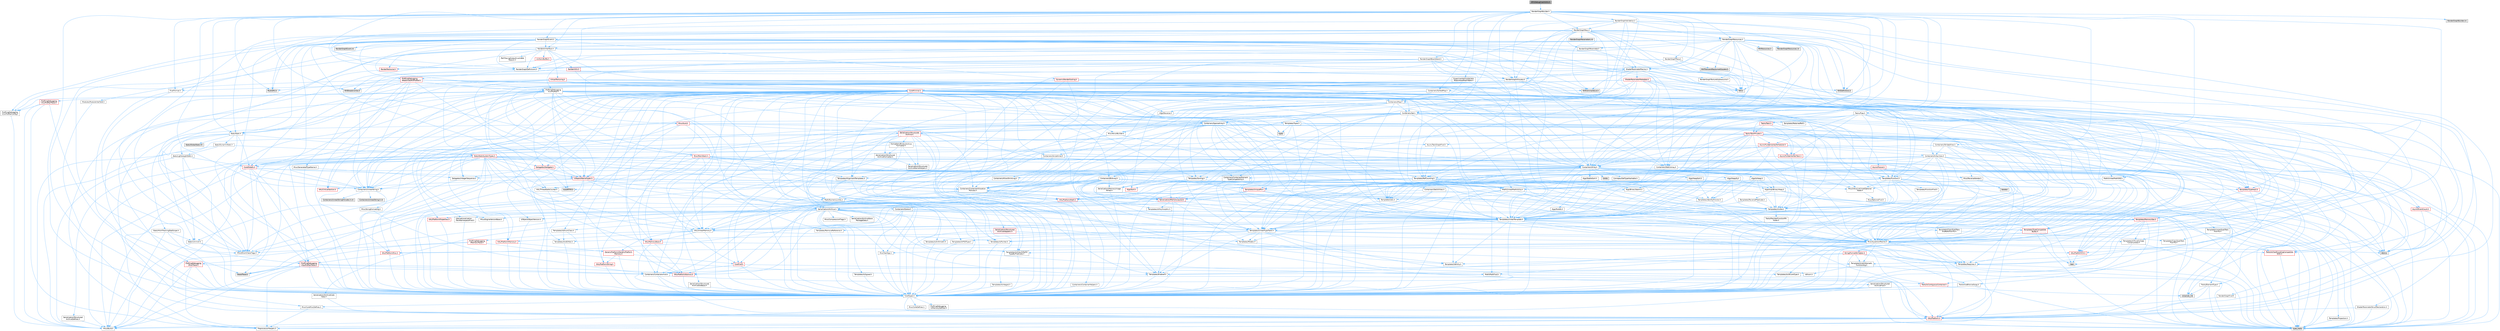 digraph "GPUDebugCrashUtils.h"
{
 // INTERACTIVE_SVG=YES
 // LATEX_PDF_SIZE
  bgcolor="transparent";
  edge [fontname=Helvetica,fontsize=10,labelfontname=Helvetica,labelfontsize=10];
  node [fontname=Helvetica,fontsize=10,shape=box,height=0.2,width=0.4];
  Node1 [id="Node000001",label="GPUDebugCrashUtils.h",height=0.2,width=0.4,color="gray40", fillcolor="grey60", style="filled", fontcolor="black",tooltip=" "];
  Node1 -> Node2 [id="edge1_Node000001_Node000002",color="steelblue1",style="solid",tooltip=" "];
  Node2 [id="Node000002",label="RenderGraphBuilder.h",height=0.2,width=0.4,color="grey40", fillcolor="white", style="filled",URL="$d4/d7b/RenderGraphBuilder_8h.html",tooltip=" "];
  Node2 -> Node3 [id="edge2_Node000002_Node000003",color="steelblue1",style="solid",tooltip=" "];
  Node3 [id="Node000003",label="Containers/Array.h",height=0.2,width=0.4,color="grey40", fillcolor="white", style="filled",URL="$df/dd0/Array_8h.html",tooltip=" "];
  Node3 -> Node4 [id="edge3_Node000003_Node000004",color="steelblue1",style="solid",tooltip=" "];
  Node4 [id="Node000004",label="CoreTypes.h",height=0.2,width=0.4,color="grey40", fillcolor="white", style="filled",URL="$dc/dec/CoreTypes_8h.html",tooltip=" "];
  Node4 -> Node5 [id="edge4_Node000004_Node000005",color="steelblue1",style="solid",tooltip=" "];
  Node5 [id="Node000005",label="HAL/Platform.h",height=0.2,width=0.4,color="red", fillcolor="#FFF0F0", style="filled",URL="$d9/dd0/Platform_8h.html",tooltip=" "];
  Node5 -> Node6 [id="edge5_Node000005_Node000006",color="steelblue1",style="solid",tooltip=" "];
  Node6 [id="Node000006",label="Misc/Build.h",height=0.2,width=0.4,color="grey40", fillcolor="white", style="filled",URL="$d3/dbb/Build_8h.html",tooltip=" "];
  Node5 -> Node8 [id="edge6_Node000005_Node000008",color="steelblue1",style="solid",tooltip=" "];
  Node8 [id="Node000008",label="type_traits",height=0.2,width=0.4,color="grey60", fillcolor="#E0E0E0", style="filled",tooltip=" "];
  Node5 -> Node9 [id="edge7_Node000005_Node000009",color="steelblue1",style="solid",tooltip=" "];
  Node9 [id="Node000009",label="PreprocessorHelpers.h",height=0.2,width=0.4,color="grey40", fillcolor="white", style="filled",URL="$db/ddb/PreprocessorHelpers_8h.html",tooltip=" "];
  Node4 -> Node15 [id="edge8_Node000004_Node000015",color="steelblue1",style="solid",tooltip=" "];
  Node15 [id="Node000015",label="ProfilingDebugging\l/UMemoryDefines.h",height=0.2,width=0.4,color="grey40", fillcolor="white", style="filled",URL="$d2/da2/UMemoryDefines_8h.html",tooltip=" "];
  Node4 -> Node16 [id="edge9_Node000004_Node000016",color="steelblue1",style="solid",tooltip=" "];
  Node16 [id="Node000016",label="Misc/CoreMiscDefines.h",height=0.2,width=0.4,color="grey40", fillcolor="white", style="filled",URL="$da/d38/CoreMiscDefines_8h.html",tooltip=" "];
  Node16 -> Node5 [id="edge10_Node000016_Node000005",color="steelblue1",style="solid",tooltip=" "];
  Node16 -> Node9 [id="edge11_Node000016_Node000009",color="steelblue1",style="solid",tooltip=" "];
  Node4 -> Node17 [id="edge12_Node000004_Node000017",color="steelblue1",style="solid",tooltip=" "];
  Node17 [id="Node000017",label="Misc/CoreDefines.h",height=0.2,width=0.4,color="grey40", fillcolor="white", style="filled",URL="$d3/dd2/CoreDefines_8h.html",tooltip=" "];
  Node3 -> Node18 [id="edge13_Node000003_Node000018",color="steelblue1",style="solid",tooltip=" "];
  Node18 [id="Node000018",label="Misc/AssertionMacros.h",height=0.2,width=0.4,color="grey40", fillcolor="white", style="filled",URL="$d0/dfa/AssertionMacros_8h.html",tooltip=" "];
  Node18 -> Node4 [id="edge14_Node000018_Node000004",color="steelblue1",style="solid",tooltip=" "];
  Node18 -> Node5 [id="edge15_Node000018_Node000005",color="steelblue1",style="solid",tooltip=" "];
  Node18 -> Node19 [id="edge16_Node000018_Node000019",color="steelblue1",style="solid",tooltip=" "];
  Node19 [id="Node000019",label="HAL/PlatformMisc.h",height=0.2,width=0.4,color="red", fillcolor="#FFF0F0", style="filled",URL="$d0/df5/PlatformMisc_8h.html",tooltip=" "];
  Node19 -> Node4 [id="edge17_Node000019_Node000004",color="steelblue1",style="solid",tooltip=" "];
  Node19 -> Node47 [id="edge18_Node000019_Node000047",color="steelblue1",style="solid",tooltip=" "];
  Node47 [id="Node000047",label="ProfilingDebugging\l/CpuProfilerTrace.h",height=0.2,width=0.4,color="red", fillcolor="#FFF0F0", style="filled",URL="$da/dcb/CpuProfilerTrace_8h.html",tooltip=" "];
  Node47 -> Node4 [id="edge19_Node000047_Node000004",color="steelblue1",style="solid",tooltip=" "];
  Node47 -> Node27 [id="edge20_Node000047_Node000027",color="steelblue1",style="solid",tooltip=" "];
  Node27 [id="Node000027",label="Containers/ContainersFwd.h",height=0.2,width=0.4,color="grey40", fillcolor="white", style="filled",URL="$d4/d0a/ContainersFwd_8h.html",tooltip=" "];
  Node27 -> Node5 [id="edge21_Node000027_Node000005",color="steelblue1",style="solid",tooltip=" "];
  Node27 -> Node4 [id="edge22_Node000027_Node000004",color="steelblue1",style="solid",tooltip=" "];
  Node27 -> Node24 [id="edge23_Node000027_Node000024",color="steelblue1",style="solid",tooltip=" "];
  Node24 [id="Node000024",label="Traits/IsContiguousContainer.h",height=0.2,width=0.4,color="red", fillcolor="#FFF0F0", style="filled",URL="$d5/d3c/IsContiguousContainer_8h.html",tooltip=" "];
  Node24 -> Node4 [id="edge24_Node000024_Node000004",color="steelblue1",style="solid",tooltip=" "];
  Node24 -> Node23 [id="edge25_Node000024_Node000023",color="steelblue1",style="solid",tooltip=" "];
  Node23 [id="Node000023",label="initializer_list",height=0.2,width=0.4,color="grey60", fillcolor="#E0E0E0", style="filled",tooltip=" "];
  Node47 -> Node48 [id="edge26_Node000047_Node000048",color="steelblue1",style="solid",tooltip=" "];
  Node48 [id="Node000048",label="HAL/PlatformAtomics.h",height=0.2,width=0.4,color="red", fillcolor="#FFF0F0", style="filled",URL="$d3/d36/PlatformAtomics_8h.html",tooltip=" "];
  Node48 -> Node4 [id="edge27_Node000048_Node000004",color="steelblue1",style="solid",tooltip=" "];
  Node47 -> Node9 [id="edge28_Node000047_Node000009",color="steelblue1",style="solid",tooltip=" "];
  Node47 -> Node6 [id="edge29_Node000047_Node000006",color="steelblue1",style="solid",tooltip=" "];
  Node47 -> Node54 [id="edge30_Node000047_Node000054",color="steelblue1",style="solid",tooltip=" "];
  Node54 [id="Node000054",label="Trace/Trace.h",height=0.2,width=0.4,color="grey60", fillcolor="#E0E0E0", style="filled",tooltip=" "];
  Node18 -> Node9 [id="edge31_Node000018_Node000009",color="steelblue1",style="solid",tooltip=" "];
  Node18 -> Node55 [id="edge32_Node000018_Node000055",color="steelblue1",style="solid",tooltip=" "];
  Node55 [id="Node000055",label="Templates/EnableIf.h",height=0.2,width=0.4,color="grey40", fillcolor="white", style="filled",URL="$d7/d60/EnableIf_8h.html",tooltip=" "];
  Node55 -> Node4 [id="edge33_Node000055_Node000004",color="steelblue1",style="solid",tooltip=" "];
  Node18 -> Node56 [id="edge34_Node000018_Node000056",color="steelblue1",style="solid",tooltip=" "];
  Node56 [id="Node000056",label="Templates/IsArrayOrRefOf\lTypeByPredicate.h",height=0.2,width=0.4,color="grey40", fillcolor="white", style="filled",URL="$d6/da1/IsArrayOrRefOfTypeByPredicate_8h.html",tooltip=" "];
  Node56 -> Node4 [id="edge35_Node000056_Node000004",color="steelblue1",style="solid",tooltip=" "];
  Node18 -> Node57 [id="edge36_Node000018_Node000057",color="steelblue1",style="solid",tooltip=" "];
  Node57 [id="Node000057",label="Templates/IsValidVariadic\lFunctionArg.h",height=0.2,width=0.4,color="grey40", fillcolor="white", style="filled",URL="$d0/dc8/IsValidVariadicFunctionArg_8h.html",tooltip=" "];
  Node57 -> Node4 [id="edge37_Node000057_Node000004",color="steelblue1",style="solid",tooltip=" "];
  Node57 -> Node58 [id="edge38_Node000057_Node000058",color="steelblue1",style="solid",tooltip=" "];
  Node58 [id="Node000058",label="IsEnum.h",height=0.2,width=0.4,color="grey40", fillcolor="white", style="filled",URL="$d4/de5/IsEnum_8h.html",tooltip=" "];
  Node57 -> Node8 [id="edge39_Node000057_Node000008",color="steelblue1",style="solid",tooltip=" "];
  Node18 -> Node59 [id="edge40_Node000018_Node000059",color="steelblue1",style="solid",tooltip=" "];
  Node59 [id="Node000059",label="Traits/IsCharEncodingCompatible\lWith.h",height=0.2,width=0.4,color="red", fillcolor="#FFF0F0", style="filled",URL="$df/dd1/IsCharEncodingCompatibleWith_8h.html",tooltip=" "];
  Node59 -> Node8 [id="edge41_Node000059_Node000008",color="steelblue1",style="solid",tooltip=" "];
  Node18 -> Node61 [id="edge42_Node000018_Node000061",color="steelblue1",style="solid",tooltip=" "];
  Node61 [id="Node000061",label="Misc/VarArgs.h",height=0.2,width=0.4,color="grey40", fillcolor="white", style="filled",URL="$d5/d6f/VarArgs_8h.html",tooltip=" "];
  Node61 -> Node4 [id="edge43_Node000061_Node000004",color="steelblue1",style="solid",tooltip=" "];
  Node18 -> Node62 [id="edge44_Node000018_Node000062",color="steelblue1",style="solid",tooltip=" "];
  Node62 [id="Node000062",label="String/FormatStringSan.h",height=0.2,width=0.4,color="red", fillcolor="#FFF0F0", style="filled",URL="$d3/d8b/FormatStringSan_8h.html",tooltip=" "];
  Node62 -> Node8 [id="edge45_Node000062_Node000008",color="steelblue1",style="solid",tooltip=" "];
  Node62 -> Node4 [id="edge46_Node000062_Node000004",color="steelblue1",style="solid",tooltip=" "];
  Node62 -> Node63 [id="edge47_Node000062_Node000063",color="steelblue1",style="solid",tooltip=" "];
  Node63 [id="Node000063",label="Templates/Requires.h",height=0.2,width=0.4,color="grey40", fillcolor="white", style="filled",URL="$dc/d96/Requires_8h.html",tooltip=" "];
  Node63 -> Node55 [id="edge48_Node000063_Node000055",color="steelblue1",style="solid",tooltip=" "];
  Node63 -> Node8 [id="edge49_Node000063_Node000008",color="steelblue1",style="solid",tooltip=" "];
  Node62 -> Node64 [id="edge50_Node000062_Node000064",color="steelblue1",style="solid",tooltip=" "];
  Node64 [id="Node000064",label="Templates/Identity.h",height=0.2,width=0.4,color="grey40", fillcolor="white", style="filled",URL="$d0/dd5/Identity_8h.html",tooltip=" "];
  Node62 -> Node57 [id="edge51_Node000062_Node000057",color="steelblue1",style="solid",tooltip=" "];
  Node62 -> Node27 [id="edge52_Node000062_Node000027",color="steelblue1",style="solid",tooltip=" "];
  Node18 -> Node68 [id="edge53_Node000018_Node000068",color="steelblue1",style="solid",tooltip=" "];
  Node68 [id="Node000068",label="atomic",height=0.2,width=0.4,color="grey60", fillcolor="#E0E0E0", style="filled",tooltip=" "];
  Node3 -> Node69 [id="edge54_Node000003_Node000069",color="steelblue1",style="solid",tooltip=" "];
  Node69 [id="Node000069",label="Misc/IntrusiveUnsetOptional\lState.h",height=0.2,width=0.4,color="grey40", fillcolor="white", style="filled",URL="$d2/d0a/IntrusiveUnsetOptionalState_8h.html",tooltip=" "];
  Node69 -> Node70 [id="edge55_Node000069_Node000070",color="steelblue1",style="solid",tooltip=" "];
  Node70 [id="Node000070",label="Misc/OptionalFwd.h",height=0.2,width=0.4,color="grey40", fillcolor="white", style="filled",URL="$dc/d50/OptionalFwd_8h.html",tooltip=" "];
  Node3 -> Node71 [id="edge56_Node000003_Node000071",color="steelblue1",style="solid",tooltip=" "];
  Node71 [id="Node000071",label="Misc/ReverseIterate.h",height=0.2,width=0.4,color="grey40", fillcolor="white", style="filled",URL="$db/de3/ReverseIterate_8h.html",tooltip=" "];
  Node71 -> Node5 [id="edge57_Node000071_Node000005",color="steelblue1",style="solid",tooltip=" "];
  Node71 -> Node72 [id="edge58_Node000071_Node000072",color="steelblue1",style="solid",tooltip=" "];
  Node72 [id="Node000072",label="iterator",height=0.2,width=0.4,color="grey60", fillcolor="#E0E0E0", style="filled",tooltip=" "];
  Node3 -> Node73 [id="edge59_Node000003_Node000073",color="steelblue1",style="solid",tooltip=" "];
  Node73 [id="Node000073",label="HAL/UnrealMemory.h",height=0.2,width=0.4,color="grey40", fillcolor="white", style="filled",URL="$d9/d96/UnrealMemory_8h.html",tooltip=" "];
  Node73 -> Node4 [id="edge60_Node000073_Node000004",color="steelblue1",style="solid",tooltip=" "];
  Node73 -> Node74 [id="edge61_Node000073_Node000074",color="steelblue1",style="solid",tooltip=" "];
  Node74 [id="Node000074",label="GenericPlatform/GenericPlatform\lMemory.h",height=0.2,width=0.4,color="red", fillcolor="#FFF0F0", style="filled",URL="$dd/d22/GenericPlatformMemory_8h.html",tooltip=" "];
  Node74 -> Node26 [id="edge62_Node000074_Node000026",color="steelblue1",style="solid",tooltip=" "];
  Node26 [id="Node000026",label="CoreFwd.h",height=0.2,width=0.4,color="red", fillcolor="#FFF0F0", style="filled",URL="$d1/d1e/CoreFwd_8h.html",tooltip=" "];
  Node26 -> Node4 [id="edge63_Node000026_Node000004",color="steelblue1",style="solid",tooltip=" "];
  Node26 -> Node27 [id="edge64_Node000026_Node000027",color="steelblue1",style="solid",tooltip=" "];
  Node26 -> Node28 [id="edge65_Node000026_Node000028",color="steelblue1",style="solid",tooltip=" "];
  Node28 [id="Node000028",label="Math/MathFwd.h",height=0.2,width=0.4,color="grey40", fillcolor="white", style="filled",URL="$d2/d10/MathFwd_8h.html",tooltip=" "];
  Node28 -> Node5 [id="edge66_Node000028_Node000005",color="steelblue1",style="solid",tooltip=" "];
  Node74 -> Node4 [id="edge67_Node000074_Node000004",color="steelblue1",style="solid",tooltip=" "];
  Node74 -> Node75 [id="edge68_Node000074_Node000075",color="steelblue1",style="solid",tooltip=" "];
  Node75 [id="Node000075",label="HAL/PlatformString.h",height=0.2,width=0.4,color="red", fillcolor="#FFF0F0", style="filled",URL="$db/db5/PlatformString_8h.html",tooltip=" "];
  Node75 -> Node4 [id="edge69_Node000075_Node000004",color="steelblue1",style="solid",tooltip=" "];
  Node73 -> Node77 [id="edge70_Node000073_Node000077",color="steelblue1",style="solid",tooltip=" "];
  Node77 [id="Node000077",label="HAL/MemoryBase.h",height=0.2,width=0.4,color="red", fillcolor="#FFF0F0", style="filled",URL="$d6/d9f/MemoryBase_8h.html",tooltip=" "];
  Node77 -> Node4 [id="edge71_Node000077_Node000004",color="steelblue1",style="solid",tooltip=" "];
  Node77 -> Node48 [id="edge72_Node000077_Node000048",color="steelblue1",style="solid",tooltip=" "];
  Node77 -> Node31 [id="edge73_Node000077_Node000031",color="steelblue1",style="solid",tooltip=" "];
  Node31 [id="Node000031",label="HAL/PlatformCrt.h",height=0.2,width=0.4,color="red", fillcolor="#FFF0F0", style="filled",URL="$d8/d75/PlatformCrt_8h.html",tooltip=" "];
  Node31 -> Node32 [id="edge74_Node000031_Node000032",color="steelblue1",style="solid",tooltip=" "];
  Node32 [id="Node000032",label="new",height=0.2,width=0.4,color="grey60", fillcolor="#E0E0E0", style="filled",tooltip=" "];
  Node73 -> Node90 [id="edge75_Node000073_Node000090",color="steelblue1",style="solid",tooltip=" "];
  Node90 [id="Node000090",label="HAL/PlatformMemory.h",height=0.2,width=0.4,color="red", fillcolor="#FFF0F0", style="filled",URL="$de/d68/PlatformMemory_8h.html",tooltip=" "];
  Node90 -> Node4 [id="edge76_Node000090_Node000004",color="steelblue1",style="solid",tooltip=" "];
  Node90 -> Node74 [id="edge77_Node000090_Node000074",color="steelblue1",style="solid",tooltip=" "];
  Node73 -> Node92 [id="edge78_Node000073_Node000092",color="steelblue1",style="solid",tooltip=" "];
  Node92 [id="Node000092",label="ProfilingDebugging\l/MemoryTrace.h",height=0.2,width=0.4,color="red", fillcolor="#FFF0F0", style="filled",URL="$da/dd7/MemoryTrace_8h.html",tooltip=" "];
  Node92 -> Node5 [id="edge79_Node000092_Node000005",color="steelblue1",style="solid",tooltip=" "];
  Node92 -> Node43 [id="edge80_Node000092_Node000043",color="steelblue1",style="solid",tooltip=" "];
  Node43 [id="Node000043",label="Misc/EnumClassFlags.h",height=0.2,width=0.4,color="grey40", fillcolor="white", style="filled",URL="$d8/de7/EnumClassFlags_8h.html",tooltip=" "];
  Node92 -> Node54 [id="edge81_Node000092_Node000054",color="steelblue1",style="solid",tooltip=" "];
  Node73 -> Node93 [id="edge82_Node000073_Node000093",color="steelblue1",style="solid",tooltip=" "];
  Node93 [id="Node000093",label="Templates/IsPointer.h",height=0.2,width=0.4,color="grey40", fillcolor="white", style="filled",URL="$d7/d05/IsPointer_8h.html",tooltip=" "];
  Node93 -> Node4 [id="edge83_Node000093_Node000004",color="steelblue1",style="solid",tooltip=" "];
  Node3 -> Node94 [id="edge84_Node000003_Node000094",color="steelblue1",style="solid",tooltip=" "];
  Node94 [id="Node000094",label="Templates/UnrealTypeTraits.h",height=0.2,width=0.4,color="grey40", fillcolor="white", style="filled",URL="$d2/d2d/UnrealTypeTraits_8h.html",tooltip=" "];
  Node94 -> Node4 [id="edge85_Node000094_Node000004",color="steelblue1",style="solid",tooltip=" "];
  Node94 -> Node93 [id="edge86_Node000094_Node000093",color="steelblue1",style="solid",tooltip=" "];
  Node94 -> Node18 [id="edge87_Node000094_Node000018",color="steelblue1",style="solid",tooltip=" "];
  Node94 -> Node86 [id="edge88_Node000094_Node000086",color="steelblue1",style="solid",tooltip=" "];
  Node86 [id="Node000086",label="Templates/AndOrNot.h",height=0.2,width=0.4,color="grey40", fillcolor="white", style="filled",URL="$db/d0a/AndOrNot_8h.html",tooltip=" "];
  Node86 -> Node4 [id="edge89_Node000086_Node000004",color="steelblue1",style="solid",tooltip=" "];
  Node94 -> Node55 [id="edge90_Node000094_Node000055",color="steelblue1",style="solid",tooltip=" "];
  Node94 -> Node95 [id="edge91_Node000094_Node000095",color="steelblue1",style="solid",tooltip=" "];
  Node95 [id="Node000095",label="Templates/IsArithmetic.h",height=0.2,width=0.4,color="grey40", fillcolor="white", style="filled",URL="$d2/d5d/IsArithmetic_8h.html",tooltip=" "];
  Node95 -> Node4 [id="edge92_Node000095_Node000004",color="steelblue1",style="solid",tooltip=" "];
  Node94 -> Node58 [id="edge93_Node000094_Node000058",color="steelblue1",style="solid",tooltip=" "];
  Node94 -> Node96 [id="edge94_Node000094_Node000096",color="steelblue1",style="solid",tooltip=" "];
  Node96 [id="Node000096",label="Templates/Models.h",height=0.2,width=0.4,color="grey40", fillcolor="white", style="filled",URL="$d3/d0c/Models_8h.html",tooltip=" "];
  Node96 -> Node64 [id="edge95_Node000096_Node000064",color="steelblue1",style="solid",tooltip=" "];
  Node94 -> Node97 [id="edge96_Node000094_Node000097",color="steelblue1",style="solid",tooltip=" "];
  Node97 [id="Node000097",label="Templates/IsPODType.h",height=0.2,width=0.4,color="grey40", fillcolor="white", style="filled",URL="$d7/db1/IsPODType_8h.html",tooltip=" "];
  Node97 -> Node4 [id="edge97_Node000097_Node000004",color="steelblue1",style="solid",tooltip=" "];
  Node94 -> Node98 [id="edge98_Node000094_Node000098",color="steelblue1",style="solid",tooltip=" "];
  Node98 [id="Node000098",label="Templates/IsUECoreType.h",height=0.2,width=0.4,color="grey40", fillcolor="white", style="filled",URL="$d1/db8/IsUECoreType_8h.html",tooltip=" "];
  Node98 -> Node4 [id="edge99_Node000098_Node000004",color="steelblue1",style="solid",tooltip=" "];
  Node98 -> Node8 [id="edge100_Node000098_Node000008",color="steelblue1",style="solid",tooltip=" "];
  Node94 -> Node87 [id="edge101_Node000094_Node000087",color="steelblue1",style="solid",tooltip=" "];
  Node87 [id="Node000087",label="Templates/IsTriviallyCopy\lConstructible.h",height=0.2,width=0.4,color="grey40", fillcolor="white", style="filled",URL="$d3/d78/IsTriviallyCopyConstructible_8h.html",tooltip=" "];
  Node87 -> Node4 [id="edge102_Node000087_Node000004",color="steelblue1",style="solid",tooltip=" "];
  Node87 -> Node8 [id="edge103_Node000087_Node000008",color="steelblue1",style="solid",tooltip=" "];
  Node3 -> Node99 [id="edge104_Node000003_Node000099",color="steelblue1",style="solid",tooltip=" "];
  Node99 [id="Node000099",label="Templates/UnrealTemplate.h",height=0.2,width=0.4,color="grey40", fillcolor="white", style="filled",URL="$d4/d24/UnrealTemplate_8h.html",tooltip=" "];
  Node99 -> Node4 [id="edge105_Node000099_Node000004",color="steelblue1",style="solid",tooltip=" "];
  Node99 -> Node93 [id="edge106_Node000099_Node000093",color="steelblue1",style="solid",tooltip=" "];
  Node99 -> Node73 [id="edge107_Node000099_Node000073",color="steelblue1",style="solid",tooltip=" "];
  Node99 -> Node100 [id="edge108_Node000099_Node000100",color="steelblue1",style="solid",tooltip=" "];
  Node100 [id="Node000100",label="Templates/CopyQualifiers\lAndRefsFromTo.h",height=0.2,width=0.4,color="grey40", fillcolor="white", style="filled",URL="$d3/db3/CopyQualifiersAndRefsFromTo_8h.html",tooltip=" "];
  Node100 -> Node101 [id="edge109_Node000100_Node000101",color="steelblue1",style="solid",tooltip=" "];
  Node101 [id="Node000101",label="Templates/CopyQualifiers\lFromTo.h",height=0.2,width=0.4,color="grey40", fillcolor="white", style="filled",URL="$d5/db4/CopyQualifiersFromTo_8h.html",tooltip=" "];
  Node99 -> Node94 [id="edge110_Node000099_Node000094",color="steelblue1",style="solid",tooltip=" "];
  Node99 -> Node102 [id="edge111_Node000099_Node000102",color="steelblue1",style="solid",tooltip=" "];
  Node102 [id="Node000102",label="Templates/RemoveReference.h",height=0.2,width=0.4,color="grey40", fillcolor="white", style="filled",URL="$da/dbe/RemoveReference_8h.html",tooltip=" "];
  Node102 -> Node4 [id="edge112_Node000102_Node000004",color="steelblue1",style="solid",tooltip=" "];
  Node99 -> Node63 [id="edge113_Node000099_Node000063",color="steelblue1",style="solid",tooltip=" "];
  Node99 -> Node103 [id="edge114_Node000099_Node000103",color="steelblue1",style="solid",tooltip=" "];
  Node103 [id="Node000103",label="Templates/TypeCompatible\lBytes.h",height=0.2,width=0.4,color="red", fillcolor="#FFF0F0", style="filled",URL="$df/d0a/TypeCompatibleBytes_8h.html",tooltip=" "];
  Node103 -> Node4 [id="edge115_Node000103_Node000004",color="steelblue1",style="solid",tooltip=" "];
  Node103 -> Node32 [id="edge116_Node000103_Node000032",color="steelblue1",style="solid",tooltip=" "];
  Node103 -> Node8 [id="edge117_Node000103_Node000008",color="steelblue1",style="solid",tooltip=" "];
  Node99 -> Node64 [id="edge118_Node000099_Node000064",color="steelblue1",style="solid",tooltip=" "];
  Node99 -> Node24 [id="edge119_Node000099_Node000024",color="steelblue1",style="solid",tooltip=" "];
  Node99 -> Node104 [id="edge120_Node000099_Node000104",color="steelblue1",style="solid",tooltip=" "];
  Node104 [id="Node000104",label="Traits/UseBitwiseSwap.h",height=0.2,width=0.4,color="grey40", fillcolor="white", style="filled",URL="$db/df3/UseBitwiseSwap_8h.html",tooltip=" "];
  Node104 -> Node4 [id="edge121_Node000104_Node000004",color="steelblue1",style="solid",tooltip=" "];
  Node104 -> Node8 [id="edge122_Node000104_Node000008",color="steelblue1",style="solid",tooltip=" "];
  Node99 -> Node8 [id="edge123_Node000099_Node000008",color="steelblue1",style="solid",tooltip=" "];
  Node3 -> Node105 [id="edge124_Node000003_Node000105",color="steelblue1",style="solid",tooltip=" "];
  Node105 [id="Node000105",label="Containers/AllowShrinking.h",height=0.2,width=0.4,color="grey40", fillcolor="white", style="filled",URL="$d7/d1a/AllowShrinking_8h.html",tooltip=" "];
  Node105 -> Node4 [id="edge125_Node000105_Node000004",color="steelblue1",style="solid",tooltip=" "];
  Node3 -> Node106 [id="edge126_Node000003_Node000106",color="steelblue1",style="solid",tooltip=" "];
  Node106 [id="Node000106",label="Containers/ContainerAllocation\lPolicies.h",height=0.2,width=0.4,color="grey40", fillcolor="white", style="filled",URL="$d7/dff/ContainerAllocationPolicies_8h.html",tooltip=" "];
  Node106 -> Node4 [id="edge127_Node000106_Node000004",color="steelblue1",style="solid",tooltip=" "];
  Node106 -> Node107 [id="edge128_Node000106_Node000107",color="steelblue1",style="solid",tooltip=" "];
  Node107 [id="Node000107",label="Containers/ContainerHelpers.h",height=0.2,width=0.4,color="grey40", fillcolor="white", style="filled",URL="$d7/d33/ContainerHelpers_8h.html",tooltip=" "];
  Node107 -> Node4 [id="edge129_Node000107_Node000004",color="steelblue1",style="solid",tooltip=" "];
  Node106 -> Node106 [id="edge130_Node000106_Node000106",color="steelblue1",style="solid",tooltip=" "];
  Node106 -> Node108 [id="edge131_Node000106_Node000108",color="steelblue1",style="solid",tooltip=" "];
  Node108 [id="Node000108",label="HAL/PlatformMath.h",height=0.2,width=0.4,color="red", fillcolor="#FFF0F0", style="filled",URL="$dc/d53/PlatformMath_8h.html",tooltip=" "];
  Node108 -> Node4 [id="edge132_Node000108_Node000004",color="steelblue1",style="solid",tooltip=" "];
  Node106 -> Node73 [id="edge133_Node000106_Node000073",color="steelblue1",style="solid",tooltip=" "];
  Node106 -> Node41 [id="edge134_Node000106_Node000041",color="steelblue1",style="solid",tooltip=" "];
  Node41 [id="Node000041",label="Math/NumericLimits.h",height=0.2,width=0.4,color="grey40", fillcolor="white", style="filled",URL="$df/d1b/NumericLimits_8h.html",tooltip=" "];
  Node41 -> Node4 [id="edge135_Node000041_Node000004",color="steelblue1",style="solid",tooltip=" "];
  Node106 -> Node18 [id="edge136_Node000106_Node000018",color="steelblue1",style="solid",tooltip=" "];
  Node106 -> Node116 [id="edge137_Node000106_Node000116",color="steelblue1",style="solid",tooltip=" "];
  Node116 [id="Node000116",label="Templates/IsPolymorphic.h",height=0.2,width=0.4,color="grey40", fillcolor="white", style="filled",URL="$dc/d20/IsPolymorphic_8h.html",tooltip=" "];
  Node106 -> Node117 [id="edge138_Node000106_Node000117",color="steelblue1",style="solid",tooltip=" "];
  Node117 [id="Node000117",label="Templates/MemoryOps.h",height=0.2,width=0.4,color="red", fillcolor="#FFF0F0", style="filled",URL="$db/dea/MemoryOps_8h.html",tooltip=" "];
  Node117 -> Node4 [id="edge139_Node000117_Node000004",color="steelblue1",style="solid",tooltip=" "];
  Node117 -> Node73 [id="edge140_Node000117_Node000073",color="steelblue1",style="solid",tooltip=" "];
  Node117 -> Node87 [id="edge141_Node000117_Node000087",color="steelblue1",style="solid",tooltip=" "];
  Node117 -> Node63 [id="edge142_Node000117_Node000063",color="steelblue1",style="solid",tooltip=" "];
  Node117 -> Node94 [id="edge143_Node000117_Node000094",color="steelblue1",style="solid",tooltip=" "];
  Node117 -> Node104 [id="edge144_Node000117_Node000104",color="steelblue1",style="solid",tooltip=" "];
  Node117 -> Node32 [id="edge145_Node000117_Node000032",color="steelblue1",style="solid",tooltip=" "];
  Node117 -> Node8 [id="edge146_Node000117_Node000008",color="steelblue1",style="solid",tooltip=" "];
  Node106 -> Node103 [id="edge147_Node000106_Node000103",color="steelblue1",style="solid",tooltip=" "];
  Node106 -> Node8 [id="edge148_Node000106_Node000008",color="steelblue1",style="solid",tooltip=" "];
  Node3 -> Node118 [id="edge149_Node000003_Node000118",color="steelblue1",style="solid",tooltip=" "];
  Node118 [id="Node000118",label="Containers/ContainerElement\lTypeCompatibility.h",height=0.2,width=0.4,color="grey40", fillcolor="white", style="filled",URL="$df/ddf/ContainerElementTypeCompatibility_8h.html",tooltip=" "];
  Node118 -> Node4 [id="edge150_Node000118_Node000004",color="steelblue1",style="solid",tooltip=" "];
  Node118 -> Node94 [id="edge151_Node000118_Node000094",color="steelblue1",style="solid",tooltip=" "];
  Node3 -> Node119 [id="edge152_Node000003_Node000119",color="steelblue1",style="solid",tooltip=" "];
  Node119 [id="Node000119",label="Serialization/Archive.h",height=0.2,width=0.4,color="grey40", fillcolor="white", style="filled",URL="$d7/d3b/Archive_8h.html",tooltip=" "];
  Node119 -> Node26 [id="edge153_Node000119_Node000026",color="steelblue1",style="solid",tooltip=" "];
  Node119 -> Node4 [id="edge154_Node000119_Node000004",color="steelblue1",style="solid",tooltip=" "];
  Node119 -> Node120 [id="edge155_Node000119_Node000120",color="steelblue1",style="solid",tooltip=" "];
  Node120 [id="Node000120",label="HAL/PlatformProperties.h",height=0.2,width=0.4,color="red", fillcolor="#FFF0F0", style="filled",URL="$d9/db0/PlatformProperties_8h.html",tooltip=" "];
  Node120 -> Node4 [id="edge156_Node000120_Node000004",color="steelblue1",style="solid",tooltip=" "];
  Node119 -> Node123 [id="edge157_Node000119_Node000123",color="steelblue1",style="solid",tooltip=" "];
  Node123 [id="Node000123",label="Internationalization\l/TextNamespaceFwd.h",height=0.2,width=0.4,color="grey40", fillcolor="white", style="filled",URL="$d8/d97/TextNamespaceFwd_8h.html",tooltip=" "];
  Node123 -> Node4 [id="edge158_Node000123_Node000004",color="steelblue1",style="solid",tooltip=" "];
  Node119 -> Node28 [id="edge159_Node000119_Node000028",color="steelblue1",style="solid",tooltip=" "];
  Node119 -> Node18 [id="edge160_Node000119_Node000018",color="steelblue1",style="solid",tooltip=" "];
  Node119 -> Node6 [id="edge161_Node000119_Node000006",color="steelblue1",style="solid",tooltip=" "];
  Node119 -> Node42 [id="edge162_Node000119_Node000042",color="steelblue1",style="solid",tooltip=" "];
  Node42 [id="Node000042",label="Misc/CompressionFlags.h",height=0.2,width=0.4,color="grey40", fillcolor="white", style="filled",URL="$d9/d76/CompressionFlags_8h.html",tooltip=" "];
  Node119 -> Node124 [id="edge163_Node000119_Node000124",color="steelblue1",style="solid",tooltip=" "];
  Node124 [id="Node000124",label="Misc/EngineVersionBase.h",height=0.2,width=0.4,color="grey40", fillcolor="white", style="filled",URL="$d5/d2b/EngineVersionBase_8h.html",tooltip=" "];
  Node124 -> Node4 [id="edge164_Node000124_Node000004",color="steelblue1",style="solid",tooltip=" "];
  Node119 -> Node61 [id="edge165_Node000119_Node000061",color="steelblue1",style="solid",tooltip=" "];
  Node119 -> Node125 [id="edge166_Node000119_Node000125",color="steelblue1",style="solid",tooltip=" "];
  Node125 [id="Node000125",label="Serialization/ArchiveCook\lData.h",height=0.2,width=0.4,color="grey40", fillcolor="white", style="filled",URL="$dc/db6/ArchiveCookData_8h.html",tooltip=" "];
  Node125 -> Node5 [id="edge167_Node000125_Node000005",color="steelblue1",style="solid",tooltip=" "];
  Node119 -> Node126 [id="edge168_Node000119_Node000126",color="steelblue1",style="solid",tooltip=" "];
  Node126 [id="Node000126",label="Serialization/ArchiveSave\lPackageData.h",height=0.2,width=0.4,color="grey40", fillcolor="white", style="filled",URL="$d1/d37/ArchiveSavePackageData_8h.html",tooltip=" "];
  Node119 -> Node55 [id="edge169_Node000119_Node000055",color="steelblue1",style="solid",tooltip=" "];
  Node119 -> Node56 [id="edge170_Node000119_Node000056",color="steelblue1",style="solid",tooltip=" "];
  Node119 -> Node127 [id="edge171_Node000119_Node000127",color="steelblue1",style="solid",tooltip=" "];
  Node127 [id="Node000127",label="Templates/IsEnumClass.h",height=0.2,width=0.4,color="grey40", fillcolor="white", style="filled",URL="$d7/d15/IsEnumClass_8h.html",tooltip=" "];
  Node127 -> Node4 [id="edge172_Node000127_Node000004",color="steelblue1",style="solid",tooltip=" "];
  Node127 -> Node86 [id="edge173_Node000127_Node000086",color="steelblue1",style="solid",tooltip=" "];
  Node119 -> Node113 [id="edge174_Node000119_Node000113",color="steelblue1",style="solid",tooltip=" "];
  Node113 [id="Node000113",label="Templates/IsSigned.h",height=0.2,width=0.4,color="grey40", fillcolor="white", style="filled",URL="$d8/dd8/IsSigned_8h.html",tooltip=" "];
  Node113 -> Node4 [id="edge175_Node000113_Node000004",color="steelblue1",style="solid",tooltip=" "];
  Node119 -> Node57 [id="edge176_Node000119_Node000057",color="steelblue1",style="solid",tooltip=" "];
  Node119 -> Node99 [id="edge177_Node000119_Node000099",color="steelblue1",style="solid",tooltip=" "];
  Node119 -> Node59 [id="edge178_Node000119_Node000059",color="steelblue1",style="solid",tooltip=" "];
  Node119 -> Node128 [id="edge179_Node000119_Node000128",color="steelblue1",style="solid",tooltip=" "];
  Node128 [id="Node000128",label="UObject/ObjectVersion.h",height=0.2,width=0.4,color="grey40", fillcolor="white", style="filled",URL="$da/d63/ObjectVersion_8h.html",tooltip=" "];
  Node128 -> Node4 [id="edge180_Node000128_Node000004",color="steelblue1",style="solid",tooltip=" "];
  Node3 -> Node129 [id="edge181_Node000003_Node000129",color="steelblue1",style="solid",tooltip=" "];
  Node129 [id="Node000129",label="Serialization/MemoryImage\lWriter.h",height=0.2,width=0.4,color="grey40", fillcolor="white", style="filled",URL="$d0/d08/MemoryImageWriter_8h.html",tooltip=" "];
  Node129 -> Node4 [id="edge182_Node000129_Node000004",color="steelblue1",style="solid",tooltip=" "];
  Node129 -> Node130 [id="edge183_Node000129_Node000130",color="steelblue1",style="solid",tooltip=" "];
  Node130 [id="Node000130",label="Serialization/MemoryLayout.h",height=0.2,width=0.4,color="red", fillcolor="#FFF0F0", style="filled",URL="$d7/d66/MemoryLayout_8h.html",tooltip=" "];
  Node130 -> Node73 [id="edge184_Node000130_Node000073",color="steelblue1",style="solid",tooltip=" "];
  Node130 -> Node55 [id="edge185_Node000130_Node000055",color="steelblue1",style="solid",tooltip=" "];
  Node130 -> Node116 [id="edge186_Node000130_Node000116",color="steelblue1",style="solid",tooltip=" "];
  Node130 -> Node96 [id="edge187_Node000130_Node000096",color="steelblue1",style="solid",tooltip=" "];
  Node130 -> Node99 [id="edge188_Node000130_Node000099",color="steelblue1",style="solid",tooltip=" "];
  Node3 -> Node143 [id="edge189_Node000003_Node000143",color="steelblue1",style="solid",tooltip=" "];
  Node143 [id="Node000143",label="Algo/Heapify.h",height=0.2,width=0.4,color="grey40", fillcolor="white", style="filled",URL="$d0/d2a/Heapify_8h.html",tooltip=" "];
  Node143 -> Node144 [id="edge190_Node000143_Node000144",color="steelblue1",style="solid",tooltip=" "];
  Node144 [id="Node000144",label="Algo/Impl/BinaryHeap.h",height=0.2,width=0.4,color="grey40", fillcolor="white", style="filled",URL="$d7/da3/Algo_2Impl_2BinaryHeap_8h.html",tooltip=" "];
  Node144 -> Node145 [id="edge191_Node000144_Node000145",color="steelblue1",style="solid",tooltip=" "];
  Node145 [id="Node000145",label="Templates/Invoke.h",height=0.2,width=0.4,color="grey40", fillcolor="white", style="filled",URL="$d7/deb/Invoke_8h.html",tooltip=" "];
  Node145 -> Node4 [id="edge192_Node000145_Node000004",color="steelblue1",style="solid",tooltip=" "];
  Node145 -> Node146 [id="edge193_Node000145_Node000146",color="steelblue1",style="solid",tooltip=" "];
  Node146 [id="Node000146",label="Traits/MemberFunctionPtr\lOuter.h",height=0.2,width=0.4,color="grey40", fillcolor="white", style="filled",URL="$db/da7/MemberFunctionPtrOuter_8h.html",tooltip=" "];
  Node145 -> Node99 [id="edge194_Node000145_Node000099",color="steelblue1",style="solid",tooltip=" "];
  Node145 -> Node8 [id="edge195_Node000145_Node000008",color="steelblue1",style="solid",tooltip=" "];
  Node144 -> Node147 [id="edge196_Node000144_Node000147",color="steelblue1",style="solid",tooltip=" "];
  Node147 [id="Node000147",label="Templates/Projection.h",height=0.2,width=0.4,color="grey40", fillcolor="white", style="filled",URL="$d7/df0/Projection_8h.html",tooltip=" "];
  Node147 -> Node8 [id="edge197_Node000147_Node000008",color="steelblue1",style="solid",tooltip=" "];
  Node144 -> Node148 [id="edge198_Node000144_Node000148",color="steelblue1",style="solid",tooltip=" "];
  Node148 [id="Node000148",label="Templates/ReversePredicate.h",height=0.2,width=0.4,color="grey40", fillcolor="white", style="filled",URL="$d8/d28/ReversePredicate_8h.html",tooltip=" "];
  Node148 -> Node145 [id="edge199_Node000148_Node000145",color="steelblue1",style="solid",tooltip=" "];
  Node148 -> Node99 [id="edge200_Node000148_Node000099",color="steelblue1",style="solid",tooltip=" "];
  Node144 -> Node8 [id="edge201_Node000144_Node000008",color="steelblue1",style="solid",tooltip=" "];
  Node143 -> Node149 [id="edge202_Node000143_Node000149",color="steelblue1",style="solid",tooltip=" "];
  Node149 [id="Node000149",label="Templates/IdentityFunctor.h",height=0.2,width=0.4,color="grey40", fillcolor="white", style="filled",URL="$d7/d2e/IdentityFunctor_8h.html",tooltip=" "];
  Node149 -> Node5 [id="edge203_Node000149_Node000005",color="steelblue1",style="solid",tooltip=" "];
  Node143 -> Node145 [id="edge204_Node000143_Node000145",color="steelblue1",style="solid",tooltip=" "];
  Node143 -> Node150 [id="edge205_Node000143_Node000150",color="steelblue1",style="solid",tooltip=" "];
  Node150 [id="Node000150",label="Templates/Less.h",height=0.2,width=0.4,color="grey40", fillcolor="white", style="filled",URL="$de/dc8/Less_8h.html",tooltip=" "];
  Node150 -> Node4 [id="edge206_Node000150_Node000004",color="steelblue1",style="solid",tooltip=" "];
  Node150 -> Node99 [id="edge207_Node000150_Node000099",color="steelblue1",style="solid",tooltip=" "];
  Node143 -> Node99 [id="edge208_Node000143_Node000099",color="steelblue1",style="solid",tooltip=" "];
  Node3 -> Node151 [id="edge209_Node000003_Node000151",color="steelblue1",style="solid",tooltip=" "];
  Node151 [id="Node000151",label="Algo/HeapSort.h",height=0.2,width=0.4,color="grey40", fillcolor="white", style="filled",URL="$d3/d92/HeapSort_8h.html",tooltip=" "];
  Node151 -> Node144 [id="edge210_Node000151_Node000144",color="steelblue1",style="solid",tooltip=" "];
  Node151 -> Node149 [id="edge211_Node000151_Node000149",color="steelblue1",style="solid",tooltip=" "];
  Node151 -> Node150 [id="edge212_Node000151_Node000150",color="steelblue1",style="solid",tooltip=" "];
  Node151 -> Node99 [id="edge213_Node000151_Node000099",color="steelblue1",style="solid",tooltip=" "];
  Node3 -> Node152 [id="edge214_Node000003_Node000152",color="steelblue1",style="solid",tooltip=" "];
  Node152 [id="Node000152",label="Algo/IsHeap.h",height=0.2,width=0.4,color="grey40", fillcolor="white", style="filled",URL="$de/d32/IsHeap_8h.html",tooltip=" "];
  Node152 -> Node144 [id="edge215_Node000152_Node000144",color="steelblue1",style="solid",tooltip=" "];
  Node152 -> Node149 [id="edge216_Node000152_Node000149",color="steelblue1",style="solid",tooltip=" "];
  Node152 -> Node145 [id="edge217_Node000152_Node000145",color="steelblue1",style="solid",tooltip=" "];
  Node152 -> Node150 [id="edge218_Node000152_Node000150",color="steelblue1",style="solid",tooltip=" "];
  Node152 -> Node99 [id="edge219_Node000152_Node000099",color="steelblue1",style="solid",tooltip=" "];
  Node3 -> Node144 [id="edge220_Node000003_Node000144",color="steelblue1",style="solid",tooltip=" "];
  Node3 -> Node153 [id="edge221_Node000003_Node000153",color="steelblue1",style="solid",tooltip=" "];
  Node153 [id="Node000153",label="Algo/StableSort.h",height=0.2,width=0.4,color="grey40", fillcolor="white", style="filled",URL="$d7/d3c/StableSort_8h.html",tooltip=" "];
  Node153 -> Node154 [id="edge222_Node000153_Node000154",color="steelblue1",style="solid",tooltip=" "];
  Node154 [id="Node000154",label="Algo/BinarySearch.h",height=0.2,width=0.4,color="grey40", fillcolor="white", style="filled",URL="$db/db4/BinarySearch_8h.html",tooltip=" "];
  Node154 -> Node149 [id="edge223_Node000154_Node000149",color="steelblue1",style="solid",tooltip=" "];
  Node154 -> Node145 [id="edge224_Node000154_Node000145",color="steelblue1",style="solid",tooltip=" "];
  Node154 -> Node150 [id="edge225_Node000154_Node000150",color="steelblue1",style="solid",tooltip=" "];
  Node153 -> Node155 [id="edge226_Node000153_Node000155",color="steelblue1",style="solid",tooltip=" "];
  Node155 [id="Node000155",label="Algo/Rotate.h",height=0.2,width=0.4,color="grey40", fillcolor="white", style="filled",URL="$dd/da7/Rotate_8h.html",tooltip=" "];
  Node155 -> Node99 [id="edge227_Node000155_Node000099",color="steelblue1",style="solid",tooltip=" "];
  Node153 -> Node149 [id="edge228_Node000153_Node000149",color="steelblue1",style="solid",tooltip=" "];
  Node153 -> Node145 [id="edge229_Node000153_Node000145",color="steelblue1",style="solid",tooltip=" "];
  Node153 -> Node150 [id="edge230_Node000153_Node000150",color="steelblue1",style="solid",tooltip=" "];
  Node153 -> Node99 [id="edge231_Node000153_Node000099",color="steelblue1",style="solid",tooltip=" "];
  Node3 -> Node156 [id="edge232_Node000003_Node000156",color="steelblue1",style="solid",tooltip=" "];
  Node156 [id="Node000156",label="Concepts/GetTypeHashable.h",height=0.2,width=0.4,color="grey40", fillcolor="white", style="filled",URL="$d3/da2/GetTypeHashable_8h.html",tooltip=" "];
  Node156 -> Node4 [id="edge233_Node000156_Node000004",color="steelblue1",style="solid",tooltip=" "];
  Node156 -> Node134 [id="edge234_Node000156_Node000134",color="steelblue1",style="solid",tooltip=" "];
  Node134 [id="Node000134",label="Templates/TypeHash.h",height=0.2,width=0.4,color="red", fillcolor="#FFF0F0", style="filled",URL="$d1/d62/TypeHash_8h.html",tooltip=" "];
  Node134 -> Node4 [id="edge235_Node000134_Node000004",color="steelblue1",style="solid",tooltip=" "];
  Node134 -> Node63 [id="edge236_Node000134_Node000063",color="steelblue1",style="solid",tooltip=" "];
  Node134 -> Node8 [id="edge237_Node000134_Node000008",color="steelblue1",style="solid",tooltip=" "];
  Node3 -> Node149 [id="edge238_Node000003_Node000149",color="steelblue1",style="solid",tooltip=" "];
  Node3 -> Node145 [id="edge239_Node000003_Node000145",color="steelblue1",style="solid",tooltip=" "];
  Node3 -> Node150 [id="edge240_Node000003_Node000150",color="steelblue1",style="solid",tooltip=" "];
  Node3 -> Node157 [id="edge241_Node000003_Node000157",color="steelblue1",style="solid",tooltip=" "];
  Node157 [id="Node000157",label="Templates/LosesQualifiers\lFromTo.h",height=0.2,width=0.4,color="grey40", fillcolor="white", style="filled",URL="$d2/db3/LosesQualifiersFromTo_8h.html",tooltip=" "];
  Node157 -> Node101 [id="edge242_Node000157_Node000101",color="steelblue1",style="solid",tooltip=" "];
  Node157 -> Node8 [id="edge243_Node000157_Node000008",color="steelblue1",style="solid",tooltip=" "];
  Node3 -> Node63 [id="edge244_Node000003_Node000063",color="steelblue1",style="solid",tooltip=" "];
  Node3 -> Node158 [id="edge245_Node000003_Node000158",color="steelblue1",style="solid",tooltip=" "];
  Node158 [id="Node000158",label="Templates/Sorting.h",height=0.2,width=0.4,color="grey40", fillcolor="white", style="filled",URL="$d3/d9e/Sorting_8h.html",tooltip=" "];
  Node158 -> Node4 [id="edge246_Node000158_Node000004",color="steelblue1",style="solid",tooltip=" "];
  Node158 -> Node154 [id="edge247_Node000158_Node000154",color="steelblue1",style="solid",tooltip=" "];
  Node158 -> Node159 [id="edge248_Node000158_Node000159",color="steelblue1",style="solid",tooltip=" "];
  Node159 [id="Node000159",label="Algo/Sort.h",height=0.2,width=0.4,color="red", fillcolor="#FFF0F0", style="filled",URL="$d1/d87/Sort_8h.html",tooltip=" "];
  Node158 -> Node108 [id="edge249_Node000158_Node000108",color="steelblue1",style="solid",tooltip=" "];
  Node158 -> Node150 [id="edge250_Node000158_Node000150",color="steelblue1",style="solid",tooltip=" "];
  Node3 -> Node162 [id="edge251_Node000003_Node000162",color="steelblue1",style="solid",tooltip=" "];
  Node162 [id="Node000162",label="Templates/AlignmentTemplates.h",height=0.2,width=0.4,color="grey40", fillcolor="white", style="filled",URL="$dd/d32/AlignmentTemplates_8h.html",tooltip=" "];
  Node162 -> Node4 [id="edge252_Node000162_Node000004",color="steelblue1",style="solid",tooltip=" "];
  Node162 -> Node84 [id="edge253_Node000162_Node000084",color="steelblue1",style="solid",tooltip=" "];
  Node84 [id="Node000084",label="Templates/IsIntegral.h",height=0.2,width=0.4,color="grey40", fillcolor="white", style="filled",URL="$da/d64/IsIntegral_8h.html",tooltip=" "];
  Node84 -> Node4 [id="edge254_Node000084_Node000004",color="steelblue1",style="solid",tooltip=" "];
  Node162 -> Node93 [id="edge255_Node000162_Node000093",color="steelblue1",style="solid",tooltip=" "];
  Node3 -> Node22 [id="edge256_Node000003_Node000022",color="steelblue1",style="solid",tooltip=" "];
  Node22 [id="Node000022",label="Traits/ElementType.h",height=0.2,width=0.4,color="grey40", fillcolor="white", style="filled",URL="$d5/d4f/ElementType_8h.html",tooltip=" "];
  Node22 -> Node5 [id="edge257_Node000022_Node000005",color="steelblue1",style="solid",tooltip=" "];
  Node22 -> Node23 [id="edge258_Node000022_Node000023",color="steelblue1",style="solid",tooltip=" "];
  Node22 -> Node8 [id="edge259_Node000022_Node000008",color="steelblue1",style="solid",tooltip=" "];
  Node3 -> Node114 [id="edge260_Node000003_Node000114",color="steelblue1",style="solid",tooltip=" "];
  Node114 [id="Node000114",label="limits",height=0.2,width=0.4,color="grey60", fillcolor="#E0E0E0", style="filled",tooltip=" "];
  Node3 -> Node8 [id="edge261_Node000003_Node000008",color="steelblue1",style="solid",tooltip=" "];
  Node2 -> Node163 [id="edge262_Node000002_Node000163",color="steelblue1",style="solid",tooltip=" "];
  Node163 [id="Node000163",label="Containers/ArrayView.h",height=0.2,width=0.4,color="grey40", fillcolor="white", style="filled",URL="$d7/df4/ArrayView_8h.html",tooltip=" "];
  Node163 -> Node4 [id="edge263_Node000163_Node000004",color="steelblue1",style="solid",tooltip=" "];
  Node163 -> Node27 [id="edge264_Node000163_Node000027",color="steelblue1",style="solid",tooltip=" "];
  Node163 -> Node18 [id="edge265_Node000163_Node000018",color="steelblue1",style="solid",tooltip=" "];
  Node163 -> Node71 [id="edge266_Node000163_Node000071",color="steelblue1",style="solid",tooltip=" "];
  Node163 -> Node69 [id="edge267_Node000163_Node000069",color="steelblue1",style="solid",tooltip=" "];
  Node163 -> Node145 [id="edge268_Node000163_Node000145",color="steelblue1",style="solid",tooltip=" "];
  Node163 -> Node94 [id="edge269_Node000163_Node000094",color="steelblue1",style="solid",tooltip=" "];
  Node163 -> Node22 [id="edge270_Node000163_Node000022",color="steelblue1",style="solid",tooltip=" "];
  Node163 -> Node3 [id="edge271_Node000163_Node000003",color="steelblue1",style="solid",tooltip=" "];
  Node163 -> Node161 [id="edge272_Node000163_Node000161",color="steelblue1",style="solid",tooltip=" "];
  Node161 [id="Node000161",label="Math/UnrealMathUtility.h",height=0.2,width=0.4,color="grey40", fillcolor="white", style="filled",URL="$db/db8/UnrealMathUtility_8h.html",tooltip=" "];
  Node161 -> Node4 [id="edge273_Node000161_Node000004",color="steelblue1",style="solid",tooltip=" "];
  Node161 -> Node18 [id="edge274_Node000161_Node000018",color="steelblue1",style="solid",tooltip=" "];
  Node161 -> Node108 [id="edge275_Node000161_Node000108",color="steelblue1",style="solid",tooltip=" "];
  Node161 -> Node28 [id="edge276_Node000161_Node000028",color="steelblue1",style="solid",tooltip=" "];
  Node161 -> Node64 [id="edge277_Node000161_Node000064",color="steelblue1",style="solid",tooltip=" "];
  Node161 -> Node63 [id="edge278_Node000161_Node000063",color="steelblue1",style="solid",tooltip=" "];
  Node163 -> Node8 [id="edge279_Node000163_Node000008",color="steelblue1",style="solid",tooltip=" "];
  Node2 -> Node164 [id="edge280_Node000002_Node000164",color="steelblue1",style="solid",tooltip=" "];
  Node164 [id="Node000164",label="Containers/Map.h",height=0.2,width=0.4,color="grey40", fillcolor="white", style="filled",URL="$df/d79/Map_8h.html",tooltip=" "];
  Node164 -> Node4 [id="edge281_Node000164_Node000004",color="steelblue1",style="solid",tooltip=" "];
  Node164 -> Node165 [id="edge282_Node000164_Node000165",color="steelblue1",style="solid",tooltip=" "];
  Node165 [id="Node000165",label="Algo/Reverse.h",height=0.2,width=0.4,color="grey40", fillcolor="white", style="filled",URL="$d5/d93/Reverse_8h.html",tooltip=" "];
  Node165 -> Node4 [id="edge283_Node000165_Node000004",color="steelblue1",style="solid",tooltip=" "];
  Node165 -> Node99 [id="edge284_Node000165_Node000099",color="steelblue1",style="solid",tooltip=" "];
  Node164 -> Node118 [id="edge285_Node000164_Node000118",color="steelblue1",style="solid",tooltip=" "];
  Node164 -> Node166 [id="edge286_Node000164_Node000166",color="steelblue1",style="solid",tooltip=" "];
  Node166 [id="Node000166",label="Containers/Set.h",height=0.2,width=0.4,color="grey40", fillcolor="white", style="filled",URL="$d4/d45/Set_8h.html",tooltip=" "];
  Node166 -> Node106 [id="edge287_Node000166_Node000106",color="steelblue1",style="solid",tooltip=" "];
  Node166 -> Node118 [id="edge288_Node000166_Node000118",color="steelblue1",style="solid",tooltip=" "];
  Node166 -> Node167 [id="edge289_Node000166_Node000167",color="steelblue1",style="solid",tooltip=" "];
  Node167 [id="Node000167",label="Containers/SetUtilities.h",height=0.2,width=0.4,color="grey40", fillcolor="white", style="filled",URL="$dc/de5/SetUtilities_8h.html",tooltip=" "];
  Node167 -> Node4 [id="edge290_Node000167_Node000004",color="steelblue1",style="solid",tooltip=" "];
  Node167 -> Node130 [id="edge291_Node000167_Node000130",color="steelblue1",style="solid",tooltip=" "];
  Node167 -> Node117 [id="edge292_Node000167_Node000117",color="steelblue1",style="solid",tooltip=" "];
  Node167 -> Node94 [id="edge293_Node000167_Node000094",color="steelblue1",style="solid",tooltip=" "];
  Node166 -> Node168 [id="edge294_Node000166_Node000168",color="steelblue1",style="solid",tooltip=" "];
  Node168 [id="Node000168",label="Containers/SparseArray.h",height=0.2,width=0.4,color="grey40", fillcolor="white", style="filled",URL="$d5/dbf/SparseArray_8h.html",tooltip=" "];
  Node168 -> Node4 [id="edge295_Node000168_Node000004",color="steelblue1",style="solid",tooltip=" "];
  Node168 -> Node18 [id="edge296_Node000168_Node000018",color="steelblue1",style="solid",tooltip=" "];
  Node168 -> Node73 [id="edge297_Node000168_Node000073",color="steelblue1",style="solid",tooltip=" "];
  Node168 -> Node94 [id="edge298_Node000168_Node000094",color="steelblue1",style="solid",tooltip=" "];
  Node168 -> Node99 [id="edge299_Node000168_Node000099",color="steelblue1",style="solid",tooltip=" "];
  Node168 -> Node106 [id="edge300_Node000168_Node000106",color="steelblue1",style="solid",tooltip=" "];
  Node168 -> Node150 [id="edge301_Node000168_Node000150",color="steelblue1",style="solid",tooltip=" "];
  Node168 -> Node3 [id="edge302_Node000168_Node000003",color="steelblue1",style="solid",tooltip=" "];
  Node168 -> Node161 [id="edge303_Node000168_Node000161",color="steelblue1",style="solid",tooltip=" "];
  Node168 -> Node169 [id="edge304_Node000168_Node000169",color="steelblue1",style="solid",tooltip=" "];
  Node169 [id="Node000169",label="Containers/ScriptArray.h",height=0.2,width=0.4,color="grey40", fillcolor="white", style="filled",URL="$dc/daf/ScriptArray_8h.html",tooltip=" "];
  Node169 -> Node4 [id="edge305_Node000169_Node000004",color="steelblue1",style="solid",tooltip=" "];
  Node169 -> Node18 [id="edge306_Node000169_Node000018",color="steelblue1",style="solid",tooltip=" "];
  Node169 -> Node73 [id="edge307_Node000169_Node000073",color="steelblue1",style="solid",tooltip=" "];
  Node169 -> Node105 [id="edge308_Node000169_Node000105",color="steelblue1",style="solid",tooltip=" "];
  Node169 -> Node106 [id="edge309_Node000169_Node000106",color="steelblue1",style="solid",tooltip=" "];
  Node169 -> Node3 [id="edge310_Node000169_Node000003",color="steelblue1",style="solid",tooltip=" "];
  Node169 -> Node23 [id="edge311_Node000169_Node000023",color="steelblue1",style="solid",tooltip=" "];
  Node168 -> Node170 [id="edge312_Node000168_Node000170",color="steelblue1",style="solid",tooltip=" "];
  Node170 [id="Node000170",label="Containers/BitArray.h",height=0.2,width=0.4,color="grey40", fillcolor="white", style="filled",URL="$d1/de4/BitArray_8h.html",tooltip=" "];
  Node170 -> Node106 [id="edge313_Node000170_Node000106",color="steelblue1",style="solid",tooltip=" "];
  Node170 -> Node4 [id="edge314_Node000170_Node000004",color="steelblue1",style="solid",tooltip=" "];
  Node170 -> Node48 [id="edge315_Node000170_Node000048",color="steelblue1",style="solid",tooltip=" "];
  Node170 -> Node73 [id="edge316_Node000170_Node000073",color="steelblue1",style="solid",tooltip=" "];
  Node170 -> Node161 [id="edge317_Node000170_Node000161",color="steelblue1",style="solid",tooltip=" "];
  Node170 -> Node18 [id="edge318_Node000170_Node000018",color="steelblue1",style="solid",tooltip=" "];
  Node170 -> Node43 [id="edge319_Node000170_Node000043",color="steelblue1",style="solid",tooltip=" "];
  Node170 -> Node119 [id="edge320_Node000170_Node000119",color="steelblue1",style="solid",tooltip=" "];
  Node170 -> Node129 [id="edge321_Node000170_Node000129",color="steelblue1",style="solid",tooltip=" "];
  Node170 -> Node130 [id="edge322_Node000170_Node000130",color="steelblue1",style="solid",tooltip=" "];
  Node170 -> Node55 [id="edge323_Node000170_Node000055",color="steelblue1",style="solid",tooltip=" "];
  Node170 -> Node145 [id="edge324_Node000170_Node000145",color="steelblue1",style="solid",tooltip=" "];
  Node170 -> Node99 [id="edge325_Node000170_Node000099",color="steelblue1",style="solid",tooltip=" "];
  Node170 -> Node94 [id="edge326_Node000170_Node000094",color="steelblue1",style="solid",tooltip=" "];
  Node168 -> Node171 [id="edge327_Node000168_Node000171",color="steelblue1",style="solid",tooltip=" "];
  Node171 [id="Node000171",label="Serialization/Structured\lArchive.h",height=0.2,width=0.4,color="red", fillcolor="#FFF0F0", style="filled",URL="$d9/d1e/StructuredArchive_8h.html",tooltip=" "];
  Node171 -> Node3 [id="edge328_Node000171_Node000003",color="steelblue1",style="solid",tooltip=" "];
  Node171 -> Node106 [id="edge329_Node000171_Node000106",color="steelblue1",style="solid",tooltip=" "];
  Node171 -> Node4 [id="edge330_Node000171_Node000004",color="steelblue1",style="solid",tooltip=" "];
  Node171 -> Node172 [id="edge331_Node000171_Node000172",color="steelblue1",style="solid",tooltip=" "];
  Node172 [id="Node000172",label="Formatters/BinaryArchive\lFormatter.h",height=0.2,width=0.4,color="grey40", fillcolor="white", style="filled",URL="$d2/d01/BinaryArchiveFormatter_8h.html",tooltip=" "];
  Node172 -> Node3 [id="edge332_Node000172_Node000003",color="steelblue1",style="solid",tooltip=" "];
  Node172 -> Node5 [id="edge333_Node000172_Node000005",color="steelblue1",style="solid",tooltip=" "];
  Node172 -> Node119 [id="edge334_Node000172_Node000119",color="steelblue1",style="solid",tooltip=" "];
  Node172 -> Node173 [id="edge335_Node000172_Node000173",color="steelblue1",style="solid",tooltip=" "];
  Node173 [id="Node000173",label="Serialization/Structured\lArchiveFormatter.h",height=0.2,width=0.4,color="grey40", fillcolor="white", style="filled",URL="$db/dfe/StructuredArchiveFormatter_8h.html",tooltip=" "];
  Node173 -> Node3 [id="edge336_Node000173_Node000003",color="steelblue1",style="solid",tooltip=" "];
  Node173 -> Node26 [id="edge337_Node000173_Node000026",color="steelblue1",style="solid",tooltip=" "];
  Node173 -> Node4 [id="edge338_Node000173_Node000004",color="steelblue1",style="solid",tooltip=" "];
  Node173 -> Node174 [id="edge339_Node000173_Node000174",color="steelblue1",style="solid",tooltip=" "];
  Node174 [id="Node000174",label="Serialization/Structured\lArchiveNameHelpers.h",height=0.2,width=0.4,color="grey40", fillcolor="white", style="filled",URL="$d0/d7b/StructuredArchiveNameHelpers_8h.html",tooltip=" "];
  Node174 -> Node4 [id="edge340_Node000174_Node000004",color="steelblue1",style="solid",tooltip=" "];
  Node174 -> Node64 [id="edge341_Node000174_Node000064",color="steelblue1",style="solid",tooltip=" "];
  Node172 -> Node174 [id="edge342_Node000172_Node000174",color="steelblue1",style="solid",tooltip=" "];
  Node171 -> Node6 [id="edge343_Node000171_Node000006",color="steelblue1",style="solid",tooltip=" "];
  Node171 -> Node119 [id="edge344_Node000171_Node000119",color="steelblue1",style="solid",tooltip=" "];
  Node171 -> Node175 [id="edge345_Node000171_Node000175",color="steelblue1",style="solid",tooltip=" "];
  Node175 [id="Node000175",label="Serialization/Structured\lArchiveAdapters.h",height=0.2,width=0.4,color="red", fillcolor="#FFF0F0", style="filled",URL="$d3/de1/StructuredArchiveAdapters_8h.html",tooltip=" "];
  Node175 -> Node4 [id="edge346_Node000175_Node000004",color="steelblue1",style="solid",tooltip=" "];
  Node175 -> Node96 [id="edge347_Node000175_Node000096",color="steelblue1",style="solid",tooltip=" "];
  Node171 -> Node186 [id="edge348_Node000171_Node000186",color="steelblue1",style="solid",tooltip=" "];
  Node186 [id="Node000186",label="Serialization/Structured\lArchiveDefines.h",height=0.2,width=0.4,color="grey40", fillcolor="white", style="filled",URL="$d3/d61/StructuredArchiveDefines_8h.html",tooltip=" "];
  Node186 -> Node6 [id="edge349_Node000186_Node000006",color="steelblue1",style="solid",tooltip=" "];
  Node171 -> Node173 [id="edge350_Node000171_Node000173",color="steelblue1",style="solid",tooltip=" "];
  Node171 -> Node180 [id="edge351_Node000171_Node000180",color="steelblue1",style="solid",tooltip=" "];
  Node180 [id="Node000180",label="Serialization/Structured\lArchiveFwd.h",height=0.2,width=0.4,color="grey40", fillcolor="white", style="filled",URL="$d2/df9/StructuredArchiveFwd_8h.html",tooltip=" "];
  Node180 -> Node4 [id="edge352_Node000180_Node000004",color="steelblue1",style="solid",tooltip=" "];
  Node180 -> Node6 [id="edge353_Node000180_Node000006",color="steelblue1",style="solid",tooltip=" "];
  Node180 -> Node8 [id="edge354_Node000180_Node000008",color="steelblue1",style="solid",tooltip=" "];
  Node171 -> Node174 [id="edge355_Node000171_Node000174",color="steelblue1",style="solid",tooltip=" "];
  Node171 -> Node181 [id="edge356_Node000171_Node000181",color="steelblue1",style="solid",tooltip=" "];
  Node181 [id="Node000181",label="Serialization/Structured\lArchiveSlotBase.h",height=0.2,width=0.4,color="grey40", fillcolor="white", style="filled",URL="$d9/d9a/StructuredArchiveSlotBase_8h.html",tooltip=" "];
  Node181 -> Node4 [id="edge357_Node000181_Node000004",color="steelblue1",style="solid",tooltip=" "];
  Node168 -> Node129 [id="edge358_Node000168_Node000129",color="steelblue1",style="solid",tooltip=" "];
  Node168 -> Node187 [id="edge359_Node000168_Node000187",color="steelblue1",style="solid",tooltip=" "];
  Node187 [id="Node000187",label="Containers/UnrealString.h",height=0.2,width=0.4,color="grey40", fillcolor="white", style="filled",URL="$d5/dba/UnrealString_8h.html",tooltip=" "];
  Node187 -> Node188 [id="edge360_Node000187_Node000188",color="steelblue1",style="solid",tooltip=" "];
  Node188 [id="Node000188",label="Containers/UnrealStringIncludes.h.inl",height=0.2,width=0.4,color="grey60", fillcolor="#E0E0E0", style="filled",tooltip=" "];
  Node187 -> Node189 [id="edge361_Node000187_Node000189",color="steelblue1",style="solid",tooltip=" "];
  Node189 [id="Node000189",label="Containers/UnrealString.h.inl",height=0.2,width=0.4,color="grey60", fillcolor="#E0E0E0", style="filled",tooltip=" "];
  Node187 -> Node190 [id="edge362_Node000187_Node000190",color="steelblue1",style="solid",tooltip=" "];
  Node190 [id="Node000190",label="Misc/StringFormatArg.h",height=0.2,width=0.4,color="grey40", fillcolor="white", style="filled",URL="$d2/d16/StringFormatArg_8h.html",tooltip=" "];
  Node190 -> Node27 [id="edge363_Node000190_Node000027",color="steelblue1",style="solid",tooltip=" "];
  Node168 -> Node69 [id="edge364_Node000168_Node000069",color="steelblue1",style="solid",tooltip=" "];
  Node166 -> Node27 [id="edge365_Node000166_Node000027",color="steelblue1",style="solid",tooltip=" "];
  Node166 -> Node161 [id="edge366_Node000166_Node000161",color="steelblue1",style="solid",tooltip=" "];
  Node166 -> Node18 [id="edge367_Node000166_Node000018",color="steelblue1",style="solid",tooltip=" "];
  Node166 -> Node191 [id="edge368_Node000166_Node000191",color="steelblue1",style="solid",tooltip=" "];
  Node191 [id="Node000191",label="Misc/StructBuilder.h",height=0.2,width=0.4,color="grey40", fillcolor="white", style="filled",URL="$d9/db3/StructBuilder_8h.html",tooltip=" "];
  Node191 -> Node4 [id="edge369_Node000191_Node000004",color="steelblue1",style="solid",tooltip=" "];
  Node191 -> Node161 [id="edge370_Node000191_Node000161",color="steelblue1",style="solid",tooltip=" "];
  Node191 -> Node162 [id="edge371_Node000191_Node000162",color="steelblue1",style="solid",tooltip=" "];
  Node166 -> Node129 [id="edge372_Node000166_Node000129",color="steelblue1",style="solid",tooltip=" "];
  Node166 -> Node171 [id="edge373_Node000166_Node000171",color="steelblue1",style="solid",tooltip=" "];
  Node166 -> Node192 [id="edge374_Node000166_Node000192",color="steelblue1",style="solid",tooltip=" "];
  Node192 [id="Node000192",label="Templates/Function.h",height=0.2,width=0.4,color="grey40", fillcolor="white", style="filled",URL="$df/df5/Function_8h.html",tooltip=" "];
  Node192 -> Node4 [id="edge375_Node000192_Node000004",color="steelblue1",style="solid",tooltip=" "];
  Node192 -> Node18 [id="edge376_Node000192_Node000018",color="steelblue1",style="solid",tooltip=" "];
  Node192 -> Node69 [id="edge377_Node000192_Node000069",color="steelblue1",style="solid",tooltip=" "];
  Node192 -> Node73 [id="edge378_Node000192_Node000073",color="steelblue1",style="solid",tooltip=" "];
  Node192 -> Node193 [id="edge379_Node000192_Node000193",color="steelblue1",style="solid",tooltip=" "];
  Node193 [id="Node000193",label="Templates/FunctionFwd.h",height=0.2,width=0.4,color="grey40", fillcolor="white", style="filled",URL="$d6/d54/FunctionFwd_8h.html",tooltip=" "];
  Node192 -> Node94 [id="edge380_Node000192_Node000094",color="steelblue1",style="solid",tooltip=" "];
  Node192 -> Node145 [id="edge381_Node000192_Node000145",color="steelblue1",style="solid",tooltip=" "];
  Node192 -> Node99 [id="edge382_Node000192_Node000099",color="steelblue1",style="solid",tooltip=" "];
  Node192 -> Node63 [id="edge383_Node000192_Node000063",color="steelblue1",style="solid",tooltip=" "];
  Node192 -> Node161 [id="edge384_Node000192_Node000161",color="steelblue1",style="solid",tooltip=" "];
  Node192 -> Node32 [id="edge385_Node000192_Node000032",color="steelblue1",style="solid",tooltip=" "];
  Node192 -> Node8 [id="edge386_Node000192_Node000008",color="steelblue1",style="solid",tooltip=" "];
  Node166 -> Node194 [id="edge387_Node000166_Node000194",color="steelblue1",style="solid",tooltip=" "];
  Node194 [id="Node000194",label="Templates/RetainedRef.h",height=0.2,width=0.4,color="grey40", fillcolor="white", style="filled",URL="$d1/dac/RetainedRef_8h.html",tooltip=" "];
  Node166 -> Node158 [id="edge388_Node000166_Node000158",color="steelblue1",style="solid",tooltip=" "];
  Node166 -> Node134 [id="edge389_Node000166_Node000134",color="steelblue1",style="solid",tooltip=" "];
  Node166 -> Node99 [id="edge390_Node000166_Node000099",color="steelblue1",style="solid",tooltip=" "];
  Node166 -> Node23 [id="edge391_Node000166_Node000023",color="steelblue1",style="solid",tooltip=" "];
  Node166 -> Node8 [id="edge392_Node000166_Node000008",color="steelblue1",style="solid",tooltip=" "];
  Node164 -> Node187 [id="edge393_Node000164_Node000187",color="steelblue1",style="solid",tooltip=" "];
  Node164 -> Node18 [id="edge394_Node000164_Node000018",color="steelblue1",style="solid",tooltip=" "];
  Node164 -> Node191 [id="edge395_Node000164_Node000191",color="steelblue1",style="solid",tooltip=" "];
  Node164 -> Node192 [id="edge396_Node000164_Node000192",color="steelblue1",style="solid",tooltip=" "];
  Node164 -> Node158 [id="edge397_Node000164_Node000158",color="steelblue1",style="solid",tooltip=" "];
  Node164 -> Node195 [id="edge398_Node000164_Node000195",color="steelblue1",style="solid",tooltip=" "];
  Node195 [id="Node000195",label="Templates/Tuple.h",height=0.2,width=0.4,color="grey40", fillcolor="white", style="filled",URL="$d2/d4f/Tuple_8h.html",tooltip=" "];
  Node195 -> Node4 [id="edge399_Node000195_Node000004",color="steelblue1",style="solid",tooltip=" "];
  Node195 -> Node99 [id="edge400_Node000195_Node000099",color="steelblue1",style="solid",tooltip=" "];
  Node195 -> Node196 [id="edge401_Node000195_Node000196",color="steelblue1",style="solid",tooltip=" "];
  Node196 [id="Node000196",label="Delegates/IntegerSequence.h",height=0.2,width=0.4,color="grey40", fillcolor="white", style="filled",URL="$d2/dcc/IntegerSequence_8h.html",tooltip=" "];
  Node196 -> Node4 [id="edge402_Node000196_Node000004",color="steelblue1",style="solid",tooltip=" "];
  Node195 -> Node145 [id="edge403_Node000195_Node000145",color="steelblue1",style="solid",tooltip=" "];
  Node195 -> Node171 [id="edge404_Node000195_Node000171",color="steelblue1",style="solid",tooltip=" "];
  Node195 -> Node130 [id="edge405_Node000195_Node000130",color="steelblue1",style="solid",tooltip=" "];
  Node195 -> Node63 [id="edge406_Node000195_Node000063",color="steelblue1",style="solid",tooltip=" "];
  Node195 -> Node134 [id="edge407_Node000195_Node000134",color="steelblue1",style="solid",tooltip=" "];
  Node195 -> Node197 [id="edge408_Node000195_Node000197",color="steelblue1",style="solid",tooltip=" "];
  Node197 [id="Node000197",label="tuple",height=0.2,width=0.4,color="grey60", fillcolor="#E0E0E0", style="filled",tooltip=" "];
  Node195 -> Node8 [id="edge409_Node000195_Node000008",color="steelblue1",style="solid",tooltip=" "];
  Node164 -> Node99 [id="edge410_Node000164_Node000099",color="steelblue1",style="solid",tooltip=" "];
  Node164 -> Node94 [id="edge411_Node000164_Node000094",color="steelblue1",style="solid",tooltip=" "];
  Node164 -> Node8 [id="edge412_Node000164_Node000008",color="steelblue1",style="solid",tooltip=" "];
  Node2 -> Node166 [id="edge413_Node000002_Node000166",color="steelblue1",style="solid",tooltip=" "];
  Node2 -> Node198 [id="edge414_Node000002_Node000198",color="steelblue1",style="solid",tooltip=" "];
  Node198 [id="Node000198",label="Containers/SortedMap.h",height=0.2,width=0.4,color="grey40", fillcolor="white", style="filled",URL="$d1/dcf/SortedMap_8h.html",tooltip=" "];
  Node198 -> Node164 [id="edge415_Node000198_Node000164",color="steelblue1",style="solid",tooltip=" "];
  Node198 -> Node154 [id="edge416_Node000198_Node000154",color="steelblue1",style="solid",tooltip=" "];
  Node198 -> Node159 [id="edge417_Node000198_Node000159",color="steelblue1",style="solid",tooltip=" "];
  Node198 -> Node199 [id="edge418_Node000198_Node000199",color="steelblue1",style="solid",tooltip=" "];
  Node199 [id="Node000199",label="UObject/NameTypes.h",height=0.2,width=0.4,color="red", fillcolor="#FFF0F0", style="filled",URL="$d6/d35/NameTypes_8h.html",tooltip=" "];
  Node199 -> Node4 [id="edge419_Node000199_Node000004",color="steelblue1",style="solid",tooltip=" "];
  Node199 -> Node18 [id="edge420_Node000199_Node000018",color="steelblue1",style="solid",tooltip=" "];
  Node199 -> Node73 [id="edge421_Node000199_Node000073",color="steelblue1",style="solid",tooltip=" "];
  Node199 -> Node94 [id="edge422_Node000199_Node000094",color="steelblue1",style="solid",tooltip=" "];
  Node199 -> Node99 [id="edge423_Node000199_Node000099",color="steelblue1",style="solid",tooltip=" "];
  Node199 -> Node187 [id="edge424_Node000199_Node000187",color="steelblue1",style="solid",tooltip=" "];
  Node199 -> Node200 [id="edge425_Node000199_Node000200",color="steelblue1",style="solid",tooltip=" "];
  Node200 [id="Node000200",label="HAL/CriticalSection.h",height=0.2,width=0.4,color="red", fillcolor="#FFF0F0", style="filled",URL="$d6/d90/CriticalSection_8h.html",tooltip=" "];
  Node199 -> Node130 [id="edge426_Node000199_Node000130",color="steelblue1",style="solid",tooltip=" "];
  Node199 -> Node69 [id="edge427_Node000199_Node000069",color="steelblue1",style="solid",tooltip=" "];
  Node199 -> Node54 [id="edge428_Node000199_Node000054",color="steelblue1",style="solid",tooltip=" "];
  Node2 -> Node187 [id="edge429_Node000002_Node000187",color="steelblue1",style="solid",tooltip=" "];
  Node2 -> Node211 [id="edge430_Node000002_Node000211",color="steelblue1",style="solid",tooltip=" "];
  Node211 [id="Node000211",label="Containers/StridedView.h",height=0.2,width=0.4,color="grey40", fillcolor="white", style="filled",URL="$d7/d50/StridedView_8h.html",tooltip=" "];
  Node211 -> Node4 [id="edge431_Node000211_Node000004",color="steelblue1",style="solid",tooltip=" "];
  Node211 -> Node27 [id="edge432_Node000211_Node000027",color="steelblue1",style="solid",tooltip=" "];
  Node211 -> Node99 [id="edge433_Node000211_Node000099",color="steelblue1",style="solid",tooltip=" "];
  Node211 -> Node18 [id="edge434_Node000211_Node000018",color="steelblue1",style="solid",tooltip=" "];
  Node211 -> Node163 [id="edge435_Node000211_Node000163",color="steelblue1",style="solid",tooltip=" "];
  Node211 -> Node75 [id="edge436_Node000211_Node000075",color="steelblue1",style="solid",tooltip=" "];
  Node211 -> Node8 [id="edge437_Node000211_Node000008",color="steelblue1",style="solid",tooltip=" "];
  Node2 -> Node4 [id="edge438_Node000002_Node000004",color="steelblue1",style="solid",tooltip=" "];
  Node2 -> Node18 [id="edge439_Node000002_Node000018",color="steelblue1",style="solid",tooltip=" "];
  Node2 -> Node212 [id="edge440_Node000002_Node000212",color="steelblue1",style="solid",tooltip=" "];
  Node212 [id="Node000212",label="MultiGPU.h",height=0.2,width=0.4,color="grey60", fillcolor="#E0E0E0", style="filled",tooltip=" "];
  Node2 -> Node213 [id="edge441_Node000002_Node000213",color="steelblue1",style="solid",tooltip=" "];
  Node213 [id="Node000213",label="PixelFormat.h",height=0.2,width=0.4,color="grey40", fillcolor="white", style="filled",URL="$d6/d04/PixelFormat_8h.html",tooltip=" "];
  Node213 -> Node4 [id="edge442_Node000213_Node000004",color="steelblue1",style="solid",tooltip=" "];
  Node213 -> Node43 [id="edge443_Node000213_Node000043",color="steelblue1",style="solid",tooltip=" "];
  Node2 -> Node214 [id="edge444_Node000002_Node000214",color="steelblue1",style="solid",tooltip=" "];
  Node214 [id="Node000214",label="ProfilingDebugging\l/CsvProfiler.h",height=0.2,width=0.4,color="grey40", fillcolor="white", style="filled",URL="$d1/d9f/CsvProfiler_8h.html",tooltip=" "];
  Node214 -> Node215 [id="edge445_Node000214_Node000215",color="steelblue1",style="solid",tooltip=" "];
  Node215 [id="Node000215",label="Async/Future.h",height=0.2,width=0.4,color="red", fillcolor="#FFF0F0", style="filled",URL="$da/db2/Future_8h.html",tooltip=" "];
  Node215 -> Node4 [id="edge446_Node000215_Node000004",color="steelblue1",style="solid",tooltip=" "];
  Node215 -> Node18 [id="edge447_Node000215_Node000018",color="steelblue1",style="solid",tooltip=" "];
  Node215 -> Node99 [id="edge448_Node000215_Node000099",color="steelblue1",style="solid",tooltip=" "];
  Node215 -> Node192 [id="edge449_Node000215_Node000192",color="steelblue1",style="solid",tooltip=" "];
  Node215 -> Node96 [id="edge450_Node000215_Node000096",color="steelblue1",style="solid",tooltip=" "];
  Node215 -> Node63 [id="edge451_Node000215_Node000063",color="steelblue1",style="solid",tooltip=" "];
  Node215 -> Node8 [id="edge452_Node000215_Node000008",color="steelblue1",style="solid",tooltip=" "];
  Node214 -> Node240 [id="edge453_Node000214_Node000240",color="steelblue1",style="solid",tooltip=" "];
  Node240 [id="Node000240",label="Async/TaskGraphFwd.h",height=0.2,width=0.4,color="grey40", fillcolor="white", style="filled",URL="$d8/d71/TaskGraphFwd_8h.html",tooltip=" "];
  Node240 -> Node241 [id="edge454_Node000240_Node000241",color="steelblue1",style="solid",tooltip=" "];
  Node241 [id="Node000241",label="Templates/RefCounting.h",height=0.2,width=0.4,color="grey40", fillcolor="white", style="filled",URL="$d4/d7e/RefCounting_8h.html",tooltip=" "];
  Node241 -> Node4 [id="edge455_Node000241_Node000004",color="steelblue1",style="solid",tooltip=" "];
  Node241 -> Node230 [id="edge456_Node000241_Node000230",color="steelblue1",style="solid",tooltip=" "];
  Node230 [id="Node000230",label="AutoRTFM.h",height=0.2,width=0.4,color="grey60", fillcolor="#E0E0E0", style="filled",tooltip=" "];
  Node241 -> Node48 [id="edge457_Node000241_Node000048",color="steelblue1",style="solid",tooltip=" "];
  Node241 -> Node9 [id="edge458_Node000241_Node000009",color="steelblue1",style="solid",tooltip=" "];
  Node241 -> Node82 [id="edge459_Node000241_Node000082",color="steelblue1",style="solid",tooltip=" "];
  Node82 [id="Node000082",label="HAL/ThreadSafeCounter.h",height=0.2,width=0.4,color="grey40", fillcolor="white", style="filled",URL="$dc/dc9/ThreadSafeCounter_8h.html",tooltip=" "];
  Node82 -> Node4 [id="edge460_Node000082_Node000004",color="steelblue1",style="solid",tooltip=" "];
  Node82 -> Node48 [id="edge461_Node000082_Node000048",color="steelblue1",style="solid",tooltip=" "];
  Node241 -> Node18 [id="edge462_Node000241_Node000018",color="steelblue1",style="solid",tooltip=" "];
  Node241 -> Node6 [id="edge463_Node000241_Node000006",color="steelblue1",style="solid",tooltip=" "];
  Node241 -> Node119 [id="edge464_Node000241_Node000119",color="steelblue1",style="solid",tooltip=" "];
  Node241 -> Node130 [id="edge465_Node000241_Node000130",color="steelblue1",style="solid",tooltip=" "];
  Node241 -> Node63 [id="edge466_Node000241_Node000063",color="steelblue1",style="solid",tooltip=" "];
  Node241 -> Node134 [id="edge467_Node000241_Node000134",color="steelblue1",style="solid",tooltip=" "];
  Node241 -> Node99 [id="edge468_Node000241_Node000099",color="steelblue1",style="solid",tooltip=" "];
  Node241 -> Node68 [id="edge469_Node000241_Node000068",color="steelblue1",style="solid",tooltip=" "];
  Node241 -> Node8 [id="edge470_Node000241_Node000008",color="steelblue1",style="solid",tooltip=" "];
  Node214 -> Node3 [id="edge471_Node000214_Node000003",color="steelblue1",style="solid",tooltip=" "];
  Node214 -> Node164 [id="edge472_Node000214_Node000164",color="steelblue1",style="solid",tooltip=" "];
  Node214 -> Node242 [id="edge473_Node000214_Node000242",color="steelblue1",style="solid",tooltip=" "];
  Node242 [id="Node000242",label="Containers/Queue.h",height=0.2,width=0.4,color="grey40", fillcolor="white", style="filled",URL="$df/db0/Queue_8h.html",tooltip=" "];
  Node242 -> Node4 [id="edge474_Node000242_Node000004",color="steelblue1",style="solid",tooltip=" "];
  Node242 -> Node99 [id="edge475_Node000242_Node000099",color="steelblue1",style="solid",tooltip=" "];
  Node242 -> Node48 [id="edge476_Node000242_Node000048",color="steelblue1",style="solid",tooltip=" "];
  Node242 -> Node19 [id="edge477_Node000242_Node000019",color="steelblue1",style="solid",tooltip=" "];
  Node242 -> Node8 [id="edge478_Node000242_Node000008",color="steelblue1",style="solid",tooltip=" "];
  Node214 -> Node168 [id="edge479_Node000214_Node000168",color="steelblue1",style="solid",tooltip=" "];
  Node214 -> Node187 [id="edge480_Node000214_Node000187",color="steelblue1",style="solid",tooltip=" "];
  Node214 -> Node4 [id="edge481_Node000214_Node000004",color="steelblue1",style="solid",tooltip=" "];
  Node214 -> Node243 [id="edge482_Node000214_Node000243",color="steelblue1",style="solid",tooltip=" "];
  Node243 [id="Node000243",label="Delegates/Delegate.h",height=0.2,width=0.4,color="red", fillcolor="#FFF0F0", style="filled",URL="$d4/d80/Delegate_8h.html",tooltip=" "];
  Node243 -> Node4 [id="edge483_Node000243_Node000004",color="steelblue1",style="solid",tooltip=" "];
  Node243 -> Node18 [id="edge484_Node000243_Node000018",color="steelblue1",style="solid",tooltip=" "];
  Node243 -> Node199 [id="edge485_Node000243_Node000199",color="steelblue1",style="solid",tooltip=" "];
  Node243 -> Node196 [id="edge486_Node000243_Node000196",color="steelblue1",style="solid",tooltip=" "];
  Node243 -> Node230 [id="edge487_Node000243_Node000230",color="steelblue1",style="solid",tooltip=" "];
  Node214 -> Node200 [id="edge488_Node000214_Node000200",color="steelblue1",style="solid",tooltip=" "];
  Node214 -> Node31 [id="edge489_Node000214_Node000031",color="steelblue1",style="solid",tooltip=" "];
  Node214 -> Node9 [id="edge490_Node000214_Node000009",color="steelblue1",style="solid",tooltip=" "];
  Node214 -> Node82 [id="edge491_Node000214_Node000082",color="steelblue1",style="solid",tooltip=" "];
  Node214 -> Node43 [id="edge492_Node000214_Node000043",color="steelblue1",style="solid",tooltip=" "];
  Node214 -> Node259 [id="edge493_Node000214_Node000259",color="steelblue1",style="solid",tooltip=" "];
  Node259 [id="Node000259",label="Misc/Guid.h",height=0.2,width=0.4,color="red", fillcolor="#FFF0F0", style="filled",URL="$d6/d2a/Guid_8h.html",tooltip=" "];
  Node259 -> Node187 [id="edge494_Node000259_Node000187",color="steelblue1",style="solid",tooltip=" "];
  Node259 -> Node4 [id="edge495_Node000259_Node000004",color="steelblue1",style="solid",tooltip=" "];
  Node259 -> Node9 [id="edge496_Node000259_Node000009",color="steelblue1",style="solid",tooltip=" "];
  Node259 -> Node18 [id="edge497_Node000259_Node000018",color="steelblue1",style="solid",tooltip=" "];
  Node259 -> Node119 [id="edge498_Node000259_Node000119",color="steelblue1",style="solid",tooltip=" "];
  Node259 -> Node130 [id="edge499_Node000259_Node000130",color="steelblue1",style="solid",tooltip=" "];
  Node259 -> Node171 [id="edge500_Node000259_Node000171",color="steelblue1",style="solid",tooltip=" "];
  Node214 -> Node44 [id="edge501_Node000214_Node000044",color="steelblue1",style="solid",tooltip=" "];
  Node44 [id="Node000044",label="ProfilingDebugging\l/CsvProfilerConfig.h",height=0.2,width=0.4,color="grey40", fillcolor="white", style="filled",URL="$d3/d88/CsvProfilerConfig_8h.html",tooltip=" "];
  Node44 -> Node6 [id="edge502_Node000044_Node000006",color="steelblue1",style="solid",tooltip=" "];
  Node214 -> Node261 [id="edge503_Node000214_Node000261",color="steelblue1",style="solid",tooltip=" "];
  Node261 [id="Node000261",label="ProfilingDebugging\l/CsvProfilerTrace.h",height=0.2,width=0.4,color="red", fillcolor="#FFF0F0", style="filled",URL="$df/d5a/CsvProfilerTrace_8h.html",tooltip=" "];
  Node261 -> Node4 [id="edge504_Node000261_Node000004",color="steelblue1",style="solid",tooltip=" "];
  Node261 -> Node9 [id="edge505_Node000261_Node000009",color="steelblue1",style="solid",tooltip=" "];
  Node261 -> Node6 [id="edge506_Node000261_Node000006",color="steelblue1",style="solid",tooltip=" "];
  Node261 -> Node44 [id="edge507_Node000261_Node000044",color="steelblue1",style="solid",tooltip=" "];
  Node214 -> Node262 [id="edge508_Node000214_Node000262",color="steelblue1",style="solid",tooltip=" "];
  Node262 [id="Node000262",label="ProfilingDebugging\l/MiscTrace.h",height=0.2,width=0.4,color="red", fillcolor="#FFF0F0", style="filled",URL="$da/dcf/MiscTrace_8h.html",tooltip=" "];
  Node262 -> Node27 [id="edge509_Node000262_Node000027",color="steelblue1",style="solid",tooltip=" "];
  Node262 -> Node4 [id="edge510_Node000262_Node000004",color="steelblue1",style="solid",tooltip=" "];
  Node262 -> Node9 [id="edge511_Node000262_Node000009",color="steelblue1",style="solid",tooltip=" "];
  Node262 -> Node6 [id="edge512_Node000262_Node000006",color="steelblue1",style="solid",tooltip=" "];
  Node214 -> Node56 [id="edge513_Node000214_Node000056",color="steelblue1",style="solid",tooltip=" "];
  Node214 -> Node57 [id="edge514_Node000214_Node000057",color="steelblue1",style="solid",tooltip=" "];
  Node214 -> Node241 [id="edge515_Node000214_Node000241",color="steelblue1",style="solid",tooltip=" "];
  Node214 -> Node183 [id="edge516_Node000214_Node000183",color="steelblue1",style="solid",tooltip=" "];
  Node183 [id="Node000183",label="Templates/UniquePtr.h",height=0.2,width=0.4,color="red", fillcolor="#FFF0F0", style="filled",URL="$de/d1a/UniquePtr_8h.html",tooltip=" "];
  Node183 -> Node4 [id="edge517_Node000183_Node000004",color="steelblue1",style="solid",tooltip=" "];
  Node183 -> Node99 [id="edge518_Node000183_Node000099",color="steelblue1",style="solid",tooltip=" "];
  Node183 -> Node63 [id="edge519_Node000183_Node000063",color="steelblue1",style="solid",tooltip=" "];
  Node183 -> Node130 [id="edge520_Node000183_Node000130",color="steelblue1",style="solid",tooltip=" "];
  Node183 -> Node8 [id="edge521_Node000183_Node000008",color="steelblue1",style="solid",tooltip=" "];
  Node214 -> Node99 [id="edge522_Node000214_Node000099",color="steelblue1",style="solid",tooltip=" "];
  Node214 -> Node59 [id="edge523_Node000214_Node000059",color="steelblue1",style="solid",tooltip=" "];
  Node214 -> Node199 [id="edge524_Node000214_Node000199",color="steelblue1",style="solid",tooltip=" "];
  Node214 -> Node230 [id="edge525_Node000214_Node000230",color="steelblue1",style="solid",tooltip=" "];
  Node214 -> Node68 [id="edge526_Node000214_Node000068",color="steelblue1",style="solid",tooltip=" "];
  Node2 -> Node265 [id="edge527_Node000002_Node000265",color="steelblue1",style="solid",tooltip=" "];
  Node265 [id="Node000265",label="RHIBreadcrumbs.h",height=0.2,width=0.4,color="grey60", fillcolor="#E0E0E0", style="filled",tooltip=" "];
  Node2 -> Node266 [id="edge528_Node000002_Node000266",color="steelblue1",style="solid",tooltip=" "];
  Node266 [id="Node000266",label="RHIDefinitions.h",height=0.2,width=0.4,color="grey60", fillcolor="#E0E0E0", style="filled",tooltip=" "];
  Node2 -> Node267 [id="edge529_Node000002_Node000267",color="steelblue1",style="solid",tooltip=" "];
  Node267 [id="Node000267",label="RenderGraphAllocator.h",height=0.2,width=0.4,color="grey40", fillcolor="white", style="filled",URL="$d4/da7/RenderGraphAllocator_8h.html",tooltip=" "];
  Node267 -> Node3 [id="edge530_Node000267_Node000003",color="steelblue1",style="solid",tooltip=" "];
  Node267 -> Node268 [id="edge531_Node000267_Node000268",color="steelblue1",style="solid",tooltip=" "];
  Node268 [id="Node000268",label="Containers/StaticArray.h",height=0.2,width=0.4,color="grey40", fillcolor="white", style="filled",URL="$d3/dd5/StaticArray_8h.html",tooltip=" "];
  Node268 -> Node4 [id="edge532_Node000268_Node000004",color="steelblue1",style="solid",tooltip=" "];
  Node268 -> Node18 [id="edge533_Node000268_Node000018",color="steelblue1",style="solid",tooltip=" "];
  Node268 -> Node71 [id="edge534_Node000268_Node000071",color="steelblue1",style="solid",tooltip=" "];
  Node268 -> Node99 [id="edge535_Node000268_Node000099",color="steelblue1",style="solid",tooltip=" "];
  Node268 -> Node94 [id="edge536_Node000268_Node000094",color="steelblue1",style="solid",tooltip=" "];
  Node268 -> Node196 [id="edge537_Node000268_Node000196",color="steelblue1",style="solid",tooltip=" "];
  Node268 -> Node134 [id="edge538_Node000268_Node000134",color="steelblue1",style="solid",tooltip=" "];
  Node267 -> Node106 [id="edge539_Node000267_Node000106",color="steelblue1",style="solid",tooltip=" "];
  Node267 -> Node220 [id="edge540_Node000267_Node000220",color="steelblue1",style="solid",tooltip=" "];
  Node220 [id="Node000220",label="CoreGlobals.h",height=0.2,width=0.4,color="red", fillcolor="#FFF0F0", style="filled",URL="$d5/d8c/CoreGlobals_8h.html",tooltip=" "];
  Node220 -> Node187 [id="edge541_Node000220_Node000187",color="steelblue1",style="solid",tooltip=" "];
  Node220 -> Node4 [id="edge542_Node000220_Node000004",color="steelblue1",style="solid",tooltip=" "];
  Node220 -> Node6 [id="edge543_Node000220_Node000006",color="steelblue1",style="solid",tooltip=" "];
  Node220 -> Node43 [id="edge544_Node000220_Node000043",color="steelblue1",style="solid",tooltip=" "];
  Node220 -> Node47 [id="edge545_Node000220_Node000047",color="steelblue1",style="solid",tooltip=" "];
  Node220 -> Node199 [id="edge546_Node000220_Node000199",color="steelblue1",style="solid",tooltip=" "];
  Node220 -> Node68 [id="edge547_Node000220_Node000068",color="steelblue1",style="solid",tooltip=" "];
  Node267 -> Node269 [id="edge548_Node000267_Node000269",color="steelblue1",style="solid",tooltip=" "];
  Node269 [id="Node000269",label="CoreMinimal.h",height=0.2,width=0.4,color="red", fillcolor="#FFF0F0", style="filled",URL="$d7/d67/CoreMinimal_8h.html",tooltip=" "];
  Node269 -> Node4 [id="edge549_Node000269_Node000004",color="steelblue1",style="solid",tooltip=" "];
  Node269 -> Node26 [id="edge550_Node000269_Node000026",color="steelblue1",style="solid",tooltip=" "];
  Node269 -> Node27 [id="edge551_Node000269_Node000027",color="steelblue1",style="solid",tooltip=" "];
  Node269 -> Node61 [id="edge552_Node000269_Node000061",color="steelblue1",style="solid",tooltip=" "];
  Node269 -> Node31 [id="edge553_Node000269_Node000031",color="steelblue1",style="solid",tooltip=" "];
  Node269 -> Node19 [id="edge554_Node000269_Node000019",color="steelblue1",style="solid",tooltip=" "];
  Node269 -> Node18 [id="edge555_Node000269_Node000018",color="steelblue1",style="solid",tooltip=" "];
  Node269 -> Node93 [id="edge556_Node000269_Node000093",color="steelblue1",style="solid",tooltip=" "];
  Node269 -> Node90 [id="edge557_Node000269_Node000090",color="steelblue1",style="solid",tooltip=" "];
  Node269 -> Node48 [id="edge558_Node000269_Node000048",color="steelblue1",style="solid",tooltip=" "];
  Node269 -> Node77 [id="edge559_Node000269_Node000077",color="steelblue1",style="solid",tooltip=" "];
  Node269 -> Node73 [id="edge560_Node000269_Node000073",color="steelblue1",style="solid",tooltip=" "];
  Node269 -> Node95 [id="edge561_Node000269_Node000095",color="steelblue1",style="solid",tooltip=" "];
  Node269 -> Node86 [id="edge562_Node000269_Node000086",color="steelblue1",style="solid",tooltip=" "];
  Node269 -> Node97 [id="edge563_Node000269_Node000097",color="steelblue1",style="solid",tooltip=" "];
  Node269 -> Node98 [id="edge564_Node000269_Node000098",color="steelblue1",style="solid",tooltip=" "];
  Node269 -> Node87 [id="edge565_Node000269_Node000087",color="steelblue1",style="solid",tooltip=" "];
  Node269 -> Node94 [id="edge566_Node000269_Node000094",color="steelblue1",style="solid",tooltip=" "];
  Node269 -> Node55 [id="edge567_Node000269_Node000055",color="steelblue1",style="solid",tooltip=" "];
  Node269 -> Node102 [id="edge568_Node000269_Node000102",color="steelblue1",style="solid",tooltip=" "];
  Node269 -> Node103 [id="edge569_Node000269_Node000103",color="steelblue1",style="solid",tooltip=" "];
  Node269 -> Node24 [id="edge570_Node000269_Node000024",color="steelblue1",style="solid",tooltip=" "];
  Node269 -> Node99 [id="edge571_Node000269_Node000099",color="steelblue1",style="solid",tooltip=" "];
  Node269 -> Node41 [id="edge572_Node000269_Node000041",color="steelblue1",style="solid",tooltip=" "];
  Node269 -> Node108 [id="edge573_Node000269_Node000108",color="steelblue1",style="solid",tooltip=" "];
  Node269 -> Node117 [id="edge574_Node000269_Node000117",color="steelblue1",style="solid",tooltip=" "];
  Node269 -> Node106 [id="edge575_Node000269_Node000106",color="steelblue1",style="solid",tooltip=" "];
  Node269 -> Node127 [id="edge576_Node000269_Node000127",color="steelblue1",style="solid",tooltip=" "];
  Node269 -> Node120 [id="edge577_Node000269_Node000120",color="steelblue1",style="solid",tooltip=" "];
  Node269 -> Node124 [id="edge578_Node000269_Node000124",color="steelblue1",style="solid",tooltip=" "];
  Node269 -> Node123 [id="edge579_Node000269_Node000123",color="steelblue1",style="solid",tooltip=" "];
  Node269 -> Node119 [id="edge580_Node000269_Node000119",color="steelblue1",style="solid",tooltip=" "];
  Node269 -> Node150 [id="edge581_Node000269_Node000150",color="steelblue1",style="solid",tooltip=" "];
  Node269 -> Node158 [id="edge582_Node000269_Node000158",color="steelblue1",style="solid",tooltip=" "];
  Node269 -> Node75 [id="edge583_Node000269_Node000075",color="steelblue1",style="solid",tooltip=" "];
  Node269 -> Node161 [id="edge584_Node000269_Node000161",color="steelblue1",style="solid",tooltip=" "];
  Node269 -> Node187 [id="edge585_Node000269_Node000187",color="steelblue1",style="solid",tooltip=" "];
  Node269 -> Node3 [id="edge586_Node000269_Node000003",color="steelblue1",style="solid",tooltip=" "];
  Node269 -> Node199 [id="edge587_Node000269_Node000199",color="steelblue1",style="solid",tooltip=" "];
  Node269 -> Node162 [id="edge588_Node000269_Node000162",color="steelblue1",style="solid",tooltip=" "];
  Node269 -> Node191 [id="edge589_Node000269_Node000191",color="steelblue1",style="solid",tooltip=" "];
  Node269 -> Node145 [id="edge590_Node000269_Node000145",color="steelblue1",style="solid",tooltip=" "];
  Node269 -> Node192 [id="edge591_Node000269_Node000192",color="steelblue1",style="solid",tooltip=" "];
  Node269 -> Node134 [id="edge592_Node000269_Node000134",color="steelblue1",style="solid",tooltip=" "];
  Node269 -> Node169 [id="edge593_Node000269_Node000169",color="steelblue1",style="solid",tooltip=" "];
  Node269 -> Node170 [id="edge594_Node000269_Node000170",color="steelblue1",style="solid",tooltip=" "];
  Node269 -> Node168 [id="edge595_Node000269_Node000168",color="steelblue1",style="solid",tooltip=" "];
  Node269 -> Node166 [id="edge596_Node000269_Node000166",color="steelblue1",style="solid",tooltip=" "];
  Node269 -> Node165 [id="edge597_Node000269_Node000165",color="steelblue1",style="solid",tooltip=" "];
  Node269 -> Node164 [id="edge598_Node000269_Node000164",color="steelblue1",style="solid",tooltip=" "];
  Node269 -> Node220 [id="edge599_Node000269_Node000220",color="steelblue1",style="solid",tooltip=" "];
  Node269 -> Node196 [id="edge600_Node000269_Node000196",color="steelblue1",style="solid",tooltip=" "];
  Node269 -> Node195 [id="edge601_Node000269_Node000195",color="steelblue1",style="solid",tooltip=" "];
  Node269 -> Node243 [id="edge602_Node000269_Node000243",color="steelblue1",style="solid",tooltip=" "];
  Node269 -> Node183 [id="edge603_Node000269_Node000183",color="steelblue1",style="solid",tooltip=" "];
  Node269 -> Node128 [id="edge604_Node000269_Node000128",color="steelblue1",style="solid",tooltip=" "];
  Node267 -> Node77 [id="edge605_Node000267_Node000077",color="steelblue1",style="solid",tooltip=" "];
  Node267 -> Node73 [id="edge606_Node000267_Node000073",color="steelblue1",style="solid",tooltip=" "];
  Node267 -> Node354 [id="edge607_Node000267_Node000354",color="steelblue1",style="solid",tooltip=" "];
  Node354 [id="Node000354",label="Math/UnrealMathSSE.h",height=0.2,width=0.4,color="grey40", fillcolor="white", style="filled",URL="$d0/d2f/UnrealMathSSE_8h.html",tooltip=" "];
  Node354 -> Node5 [id="edge608_Node000354_Node000005",color="steelblue1",style="solid",tooltip=" "];
  Node354 -> Node108 [id="edge609_Node000354_Node000108",color="steelblue1",style="solid",tooltip=" "];
  Node354 -> Node28 [id="edge610_Node000354_Node000028",color="steelblue1",style="solid",tooltip=" "];
  Node354 -> Node161 [id="edge611_Node000354_Node000161",color="steelblue1",style="solid",tooltip=" "];
  Node267 -> Node18 [id="edge612_Node000267_Node000018",color="steelblue1",style="solid",tooltip=" "];
  Node267 -> Node355 [id="edge613_Node000267_Node000355",color="steelblue1",style="solid",tooltip=" "];
  Node355 [id="Node000355",label="Misc/MemStack.h",height=0.2,width=0.4,color="red", fillcolor="#FFF0F0", style="filled",URL="$d7/de0/MemStack_8h.html",tooltip=" "];
  Node355 -> Node106 [id="edge614_Node000355_Node000106",color="steelblue1",style="solid",tooltip=" "];
  Node355 -> Node220 [id="edge615_Node000355_Node000220",color="steelblue1",style="solid",tooltip=" "];
  Node355 -> Node4 [id="edge616_Node000355_Node000004",color="steelblue1",style="solid",tooltip=" "];
  Node355 -> Node77 [id="edge617_Node000355_Node000077",color="steelblue1",style="solid",tooltip=" "];
  Node355 -> Node31 [id="edge618_Node000355_Node000031",color="steelblue1",style="solid",tooltip=" "];
  Node355 -> Node82 [id="edge619_Node000355_Node000082",color="steelblue1",style="solid",tooltip=" "];
  Node355 -> Node73 [id="edge620_Node000355_Node000073",color="steelblue1",style="solid",tooltip=" "];
  Node355 -> Node161 [id="edge621_Node000355_Node000161",color="steelblue1",style="solid",tooltip=" "];
  Node355 -> Node18 [id="edge622_Node000355_Node000018",color="steelblue1",style="solid",tooltip=" "];
  Node355 -> Node6 [id="edge623_Node000355_Node000006",color="steelblue1",style="solid",tooltip=" "];
  Node355 -> Node162 [id="edge624_Node000355_Node000162",color="steelblue1",style="solid",tooltip=" "];
  Node355 -> Node99 [id="edge625_Node000355_Node000099",color="steelblue1",style="solid",tooltip=" "];
  Node267 -> Node192 [id="edge626_Node000267_Node000192",color="steelblue1",style="solid",tooltip=" "];
  Node267 -> Node99 [id="edge627_Node000267_Node000099",color="steelblue1",style="solid",tooltip=" "];
  Node2 -> Node361 [id="edge628_Node000002_Node000361",color="steelblue1",style="solid",tooltip=" "];
  Node361 [id="Node000361",label="RenderGraphBlackboard.h",height=0.2,width=0.4,color="grey40", fillcolor="white", style="filled",URL="$d4/d32/RenderGraphBlackboard_8h.html",tooltip=" "];
  Node361 -> Node3 [id="edge629_Node000361_Node000003",color="steelblue1",style="solid",tooltip=" "];
  Node361 -> Node187 [id="edge630_Node000361_Node000187",color="steelblue1",style="solid",tooltip=" "];
  Node361 -> Node108 [id="edge631_Node000361_Node000108",color="steelblue1",style="solid",tooltip=" "];
  Node361 -> Node18 [id="edge632_Node000361_Node000018",color="steelblue1",style="solid",tooltip=" "];
  Node361 -> Node362 [id="edge633_Node000361_Node000362",color="steelblue1",style="solid",tooltip=" "];
  Node362 [id="Node000362",label="Misc/GeneratedTypeName.h",height=0.2,width=0.4,color="grey40", fillcolor="white", style="filled",URL="$d7/daa/GeneratedTypeName_8h.html",tooltip=" "];
  Node362 -> Node4 [id="edge634_Node000362_Node000004",color="steelblue1",style="solid",tooltip=" "];
  Node362 -> Node196 [id="edge635_Node000362_Node000196",color="steelblue1",style="solid",tooltip=" "];
  Node361 -> Node267 [id="edge636_Node000361_Node000267",color="steelblue1",style="solid",tooltip=" "];
  Node361 -> Node363 [id="edge637_Node000361_Node000363",color="steelblue1",style="solid",tooltip=" "];
  Node363 [id="Node000363",label="RenderGraphDefinitions.h",height=0.2,width=0.4,color="grey40", fillcolor="white", style="filled",URL="$df/d67/RenderGraphDefinitions_8h.html",tooltip=" "];
  Node363 -> Node364 [id="edge638_Node000363_Node000364",color="steelblue1",style="solid",tooltip=" "];
  Node364 [id="Node000364",label="ProfilingDebugging\l/RealtimeGPUProfiler.h",height=0.2,width=0.4,color="red", fillcolor="#FFF0F0", style="filled",URL="$d7/def/RealtimeGPUProfiler_8h.html",tooltip=" "];
  Node364 -> Node3 [id="edge639_Node000364_Node000003",color="steelblue1",style="solid",tooltip=" "];
  Node364 -> Node164 [id="edge640_Node000364_Node000164",color="steelblue1",style="solid",tooltip=" "];
  Node364 -> Node268 [id="edge641_Node000364_Node000268",color="steelblue1",style="solid",tooltip=" "];
  Node364 -> Node187 [id="edge642_Node000364_Node000187",color="steelblue1",style="solid",tooltip=" "];
  Node364 -> Node269 [id="edge643_Node000364_Node000269",color="steelblue1",style="solid",tooltip=" "];
  Node364 -> Node4 [id="edge644_Node000364_Node000004",color="steelblue1",style="solid",tooltip=" "];
  Node364 -> Node200 [id="edge645_Node000364_Node000200",color="steelblue1",style="solid",tooltip=" "];
  Node364 -> Node212 [id="edge646_Node000364_Node000212",color="steelblue1",style="solid",tooltip=" "];
  Node364 -> Node214 [id="edge647_Node000364_Node000214",color="steelblue1",style="solid",tooltip=" "];
  Node364 -> Node44 [id="edge648_Node000364_Node000044",color="steelblue1",style="solid",tooltip=" "];
  Node364 -> Node366 [id="edge649_Node000364_Node000366",color="steelblue1",style="solid",tooltip=" "];
  Node366 [id="Node000366",label="RHI.h",height=0.2,width=0.4,color="grey60", fillcolor="#E0E0E0", style="filled",tooltip=" "];
  Node364 -> Node367 [id="edge650_Node000364_Node000367",color="steelblue1",style="solid",tooltip=" "];
  Node367 [id="Node000367",label="RHICommandList.h",height=0.2,width=0.4,color="grey60", fillcolor="#E0E0E0", style="filled",tooltip=" "];
  Node364 -> Node265 [id="edge651_Node000364_Node000265",color="steelblue1",style="solid",tooltip=" "];
  Node364 -> Node370 [id="edge652_Node000364_Node000370",color="steelblue1",style="solid",tooltip=" "];
  Node370 [id="Node000370",label="Stats/Stats.h",height=0.2,width=0.4,color="grey40", fillcolor="white", style="filled",URL="$dc/d09/Stats_8h.html",tooltip=" "];
  Node370 -> Node220 [id="edge653_Node000370_Node000220",color="steelblue1",style="solid",tooltip=" "];
  Node370 -> Node4 [id="edge654_Node000370_Node000004",color="steelblue1",style="solid",tooltip=" "];
  Node370 -> Node371 [id="edge655_Node000370_Node000371",color="steelblue1",style="solid",tooltip=" "];
  Node371 [id="Node000371",label="StatsCommon.h",height=0.2,width=0.4,color="grey40", fillcolor="white", style="filled",URL="$df/d16/StatsCommon_8h.html",tooltip=" "];
  Node371 -> Node4 [id="edge656_Node000371_Node000004",color="steelblue1",style="solid",tooltip=" "];
  Node371 -> Node6 [id="edge657_Node000371_Node000006",color="steelblue1",style="solid",tooltip=" "];
  Node371 -> Node43 [id="edge658_Node000371_Node000043",color="steelblue1",style="solid",tooltip=" "];
  Node370 -> Node372 [id="edge659_Node000370_Node000372",color="steelblue1",style="solid",tooltip=" "];
  Node372 [id="Node000372",label="Stats/DynamicStats.h",height=0.2,width=0.4,color="grey40", fillcolor="white", style="filled",URL="$dc/d24/DynamicStats_8h.html",tooltip=" "];
  Node372 -> Node6 [id="edge660_Node000372_Node000006",color="steelblue1",style="solid",tooltip=" "];
  Node372 -> Node373 [id="edge661_Node000372_Node000373",color="steelblue1",style="solid",tooltip=" "];
  Node373 [id="Node000373",label="Stats/LightweightStats.h",height=0.2,width=0.4,color="grey40", fillcolor="white", style="filled",URL="$d5/d66/LightweightStats_8h.html",tooltip=" "];
  Node373 -> Node4 [id="edge662_Node000373_Node000004",color="steelblue1",style="solid",tooltip=" "];
  Node373 -> Node220 [id="edge663_Node000373_Node000220",color="steelblue1",style="solid",tooltip=" "];
  Node373 -> Node6 [id="edge664_Node000373_Node000006",color="steelblue1",style="solid",tooltip=" "];
  Node373 -> Node371 [id="edge665_Node000373_Node000371",color="steelblue1",style="solid",tooltip=" "];
  Node372 -> Node374 [id="edge666_Node000372_Node000374",color="steelblue1",style="solid",tooltip=" "];
  Node374 [id="Node000374",label="Stats/StatsSystemTypes.h",height=0.2,width=0.4,color="red", fillcolor="#FFF0F0", style="filled",URL="$d1/d5a/StatsSystemTypes_8h.html",tooltip=" "];
  Node374 -> Node6 [id="edge667_Node000374_Node000006",color="steelblue1",style="solid",tooltip=" "];
  Node374 -> Node16 [id="edge668_Node000374_Node000016",color="steelblue1",style="solid",tooltip=" "];
  Node374 -> Node3 [id="edge669_Node000374_Node000003",color="steelblue1",style="solid",tooltip=" "];
  Node374 -> Node106 [id="edge670_Node000374_Node000106",color="steelblue1",style="solid",tooltip=" "];
  Node374 -> Node187 [id="edge671_Node000374_Node000187",color="steelblue1",style="solid",tooltip=" "];
  Node374 -> Node220 [id="edge672_Node000374_Node000220",color="steelblue1",style="solid",tooltip=" "];
  Node374 -> Node4 [id="edge673_Node000374_Node000004",color="steelblue1",style="solid",tooltip=" "];
  Node374 -> Node243 [id="edge674_Node000374_Node000243",color="steelblue1",style="solid",tooltip=" "];
  Node374 -> Node31 [id="edge675_Node000374_Node000031",color="steelblue1",style="solid",tooltip=" "];
  Node374 -> Node90 [id="edge676_Node000374_Node000090",color="steelblue1",style="solid",tooltip=" "];
  Node374 -> Node19 [id="edge677_Node000374_Node000019",color="steelblue1",style="solid",tooltip=" "];
  Node374 -> Node82 [id="edge678_Node000374_Node000082",color="steelblue1",style="solid",tooltip=" "];
  Node374 -> Node73 [id="edge679_Node000374_Node000073",color="steelblue1",style="solid",tooltip=" "];
  Node374 -> Node41 [id="edge680_Node000374_Node000041",color="steelblue1",style="solid",tooltip=" "];
  Node374 -> Node18 [id="edge681_Node000374_Node000018",color="steelblue1",style="solid",tooltip=" "];
  Node374 -> Node43 [id="edge682_Node000374_Node000043",color="steelblue1",style="solid",tooltip=" "];
  Node374 -> Node47 [id="edge683_Node000374_Node000047",color="steelblue1",style="solid",tooltip=" "];
  Node374 -> Node262 [id="edge684_Node000374_Node000262",color="steelblue1",style="solid",tooltip=" "];
  Node374 -> Node371 [id="edge685_Node000374_Node000371",color="steelblue1",style="solid",tooltip=" "];
  Node374 -> Node103 [id="edge686_Node000374_Node000103",color="steelblue1",style="solid",tooltip=" "];
  Node374 -> Node183 [id="edge687_Node000374_Node000183",color="steelblue1",style="solid",tooltip=" "];
  Node374 -> Node99 [id="edge688_Node000374_Node000099",color="steelblue1",style="solid",tooltip=" "];
  Node374 -> Node54 [id="edge689_Node000374_Node000054",color="steelblue1",style="solid",tooltip=" "];
  Node374 -> Node199 [id="edge690_Node000374_Node000199",color="steelblue1",style="solid",tooltip=" "];
  Node370 -> Node385 [id="edge691_Node000370_Node000385",color="steelblue1",style="solid",tooltip=" "];
  Node385 [id="Node000385",label="Stats/HitchTrackingStatScope.h",height=0.2,width=0.4,color="grey40", fillcolor="white", style="filled",URL="$d2/d93/HitchTrackingStatScope_8h.html",tooltip=" "];
  Node385 -> Node4 [id="edge692_Node000385_Node000004",color="steelblue1",style="solid",tooltip=" "];
  Node385 -> Node6 [id="edge693_Node000385_Node000006",color="steelblue1",style="solid",tooltip=" "];
  Node385 -> Node371 [id="edge694_Node000385_Node000371",color="steelblue1",style="solid",tooltip=" "];
  Node370 -> Node373 [id="edge695_Node000370_Node000373",color="steelblue1",style="solid",tooltip=" "];
  Node370 -> Node374 [id="edge696_Node000370_Node000374",color="steelblue1",style="solid",tooltip=" "];
  Node370 -> Node386 [id="edge697_Node000370_Node000386",color="steelblue1",style="solid",tooltip=" "];
  Node386 [id="Node000386",label="Stats/GlobalStats.inl",height=0.2,width=0.4,color="grey60", fillcolor="#E0E0E0", style="filled",tooltip=" "];
  Node364 -> Node199 [id="edge698_Node000364_Node000199",color="steelblue1",style="solid",tooltip=" "];
  Node364 -> Node197 [id="edge699_Node000364_Node000197",color="steelblue1",style="solid",tooltip=" "];
  Node363 -> Node267 [id="edge700_Node000363_Node000267",color="steelblue1",style="solid",tooltip=" "];
  Node363 -> Node427 [id="edge701_Node000363_Node000427",color="steelblue1",style="solid",tooltip=" "];
  Node427 [id="Node000427",label="RenderGraphFwd.h",height=0.2,width=0.4,color="grey40", fillcolor="white", style="filled",URL="$dc/d85/RenderGraphFwd_8h.html",tooltip=" "];
  Node427 -> Node5 [id="edge702_Node000427_Node000005",color="steelblue1",style="solid",tooltip=" "];
  Node363 -> Node265 [id="edge703_Node000363_Node000265",color="steelblue1",style="solid",tooltip=" "];
  Node361 -> Node99 [id="edge704_Node000361_Node000099",color="steelblue1",style="solid",tooltip=" "];
  Node2 -> Node363 [id="edge705_Node000002_Node000363",color="steelblue1",style="solid",tooltip=" "];
  Node2 -> Node428 [id="edge706_Node000002_Node000428",color="steelblue1",style="solid",tooltip=" "];
  Node428 [id="Node000428",label="RenderGraphEvent.h",height=0.2,width=0.4,color="grey40", fillcolor="white", style="filled",URL="$db/dbb/RenderGraphEvent_8h.html",tooltip=" "];
  Node428 -> Node3 [id="edge707_Node000428_Node000003",color="steelblue1",style="solid",tooltip=" "];
  Node428 -> Node268 [id="edge708_Node000428_Node000268",color="steelblue1",style="solid",tooltip=" "];
  Node428 -> Node187 [id="edge709_Node000428_Node000187",color="steelblue1",style="solid",tooltip=" "];
  Node428 -> Node429 [id="edge710_Node000428_Node000429",color="steelblue1",style="solid",tooltip=" "];
  Node429 [id="Node000429",label="DynamicRenderScaling.h",height=0.2,width=0.4,color="red", fillcolor="#FFF0F0", style="filled",URL="$df/d37/DynamicRenderScaling_8h.html",tooltip=" "];
  Node429 -> Node3 [id="edge711_Node000429_Node000003",color="steelblue1",style="solid",tooltip=" "];
  Node429 -> Node106 [id="edge712_Node000429_Node000106",color="steelblue1",style="solid",tooltip=" "];
  Node429 -> Node269 [id="edge713_Node000429_Node000269",color="steelblue1",style="solid",tooltip=" "];
  Node429 -> Node4 [id="edge714_Node000429_Node000004",color="steelblue1",style="solid",tooltip=" "];
  Node429 -> Node18 [id="edge715_Node000429_Node000018",color="steelblue1",style="solid",tooltip=" "];
  Node429 -> Node370 [id="edge716_Node000429_Node000370",color="steelblue1",style="solid",tooltip=" "];
  Node428 -> Node5 [id="edge717_Node000428_Node000005",color="steelblue1",style="solid",tooltip=" "];
  Node428 -> Node31 [id="edge718_Node000428_Node000031",color="steelblue1",style="solid",tooltip=" "];
  Node428 -> Node18 [id="edge719_Node000428_Node000018",color="steelblue1",style="solid",tooltip=" "];
  Node428 -> Node212 [id="edge720_Node000428_Node000212",color="steelblue1",style="solid",tooltip=" "];
  Node428 -> Node214 [id="edge721_Node000428_Node000214",color="steelblue1",style="solid",tooltip=" "];
  Node428 -> Node44 [id="edge722_Node000428_Node000044",color="steelblue1",style="solid",tooltip=" "];
  Node428 -> Node47 [id="edge723_Node000428_Node000047",color="steelblue1",style="solid",tooltip=" "];
  Node428 -> Node364 [id="edge724_Node000428_Node000364",color="steelblue1",style="solid",tooltip=" "];
  Node428 -> Node366 [id="edge725_Node000428_Node000366",color="steelblue1",style="solid",tooltip=" "];
  Node428 -> Node367 [id="edge726_Node000428_Node000367",color="steelblue1",style="solid",tooltip=" "];
  Node428 -> Node267 [id="edge727_Node000428_Node000267",color="steelblue1",style="solid",tooltip=" "];
  Node428 -> Node363 [id="edge728_Node000428_Node000363",color="steelblue1",style="solid",tooltip=" "];
  Node428 -> Node430 [id="edge729_Node000428_Node000430",color="steelblue1",style="solid",tooltip=" "];
  Node430 [id="Node000430",label="RendererInterface.h",height=0.2,width=0.4,color="grey40", fillcolor="white", style="filled",URL="$d1/db7/RendererInterface_8h.html",tooltip=" "];
  Node430 -> Node269 [id="edge730_Node000430_Node000269",color="steelblue1",style="solid",tooltip=" "];
  Node430 -> Node241 [id="edge731_Node000430_Node000241",color="steelblue1",style="solid",tooltip=" "];
  Node430 -> Node355 [id="edge732_Node000430_Node000355",color="steelblue1",style="solid",tooltip=" "];
  Node430 -> Node431 [id="edge733_Node000430_Node000431",color="steelblue1",style="solid",tooltip=" "];
  Node431 [id="Node000431",label="Modules/ModuleInterface.h",height=0.2,width=0.4,color="grey40", fillcolor="white", style="filled",URL="$df/d9e/ModuleInterface_8h.html",tooltip=" "];
  Node431 -> Node4 [id="edge734_Node000431_Node000004",color="steelblue1",style="solid",tooltip=" "];
  Node430 -> Node366 [id="edge735_Node000430_Node000366",color="steelblue1",style="solid",tooltip=" "];
  Node430 -> Node432 [id="edge736_Node000430_Node000432",color="steelblue1",style="solid",tooltip=" "];
  Node432 [id="Node000432",label="RenderResource.h",height=0.2,width=0.4,color="red", fillcolor="#FFF0F0", style="filled",URL="$d1/ddb/RenderResource_8h.html",tooltip=" "];
  Node432 -> Node220 [id="edge737_Node000432_Node000220",color="steelblue1",style="solid",tooltip=" "];
  Node430 -> Node437 [id="edge738_Node000430_Node000437",color="steelblue1",style="solid",tooltip=" "];
  Node437 [id="Node000437",label="RenderUtils.h",height=0.2,width=0.4,color="red", fillcolor="#FFF0F0", style="filled",URL="$d7/d1b/RenderUtils_8h.html",tooltip=" "];
  Node437 -> Node269 [id="edge739_Node000437_Node000269",color="steelblue1",style="solid",tooltip=" "];
  Node430 -> Node43 [id="edge740_Node000430_Node000043",color="steelblue1",style="solid",tooltip=" "];
  Node430 -> Node442 [id="edge741_Node000430_Node000442",color="steelblue1",style="solid",tooltip=" "];
  Node442 [id="Node000442",label="UniformBuffer.h",height=0.2,width=0.4,color="red", fillcolor="#FFF0F0", style="filled",URL="$de/d78/UniformBuffer_8h.html",tooltip=" "];
  Node442 -> Node443 [id="edge742_Node000442_Node000443",color="steelblue1",style="solid",tooltip=" "];
  Node443 [id="Node000443",label="ShaderParameterMacros.h",height=0.2,width=0.4,color="grey40", fillcolor="white", style="filled",URL="$d6/dbc/ShaderParameterMacros_8h.html",tooltip=" "];
  Node443 -> Node444 [id="edge743_Node000443_Node000444",color="steelblue1",style="solid",tooltip=" "];
  Node444 [id="Node000444",label="ShaderParameterStructDeclaration.h",height=0.2,width=0.4,color="grey40", fillcolor="white", style="filled",URL="$db/d89/ShaderParameterStructDeclaration_8h.html",tooltip=" "];
  Node444 -> Node8 [id="edge744_Node000444_Node000008",color="steelblue1",style="solid",tooltip=" "];
  Node444 -> Node5 [id="edge745_Node000444_Node000005",color="steelblue1",style="solid",tooltip=" "];
  Node443 -> Node445 [id="edge746_Node000443_Node000445",color="steelblue1",style="solid",tooltip=" "];
  Node445 [id="Node000445",label="ShaderParameterMetadata.h",height=0.2,width=0.4,color="red", fillcolor="#FFF0F0", style="filled",URL="$d6/df9/ShaderParameterMetadata_8h.html",tooltip=" "];
  Node445 -> Node3 [id="edge747_Node000445_Node000003",color="steelblue1",style="solid",tooltip=" "];
  Node445 -> Node164 [id="edge748_Node000445_Node000164",color="steelblue1",style="solid",tooltip=" "];
  Node445 -> Node268 [id="edge749_Node000445_Node000268",color="steelblue1",style="solid",tooltip=" "];
  Node445 -> Node187 [id="edge750_Node000445_Node000187",color="steelblue1",style="solid",tooltip=" "];
  Node445 -> Node269 [id="edge751_Node000445_Node000269",color="steelblue1",style="solid",tooltip=" "];
  Node445 -> Node5 [id="edge752_Node000445_Node000005",color="steelblue1",style="solid",tooltip=" "];
  Node445 -> Node18 [id="edge753_Node000445_Node000018",color="steelblue1",style="solid",tooltip=" "];
  Node445 -> Node366 [id="edge754_Node000445_Node000366",color="steelblue1",style="solid",tooltip=" "];
  Node445 -> Node266 [id="edge755_Node000445_Node000266",color="steelblue1",style="solid",tooltip=" "];
  Node445 -> Node130 [id="edge756_Node000445_Node000130",color="steelblue1",style="solid",tooltip=" "];
  Node445 -> Node162 [id="edge757_Node000445_Node000162",color="steelblue1",style="solid",tooltip=" "];
  Node445 -> Node199 [id="edge758_Node000445_Node000199",color="steelblue1",style="solid",tooltip=" "];
  Node443 -> Node267 [id="edge759_Node000443_Node000267",color="steelblue1",style="solid",tooltip=" "];
  Node443 -> Node165 [id="edge760_Node000443_Node000165",color="steelblue1",style="solid",tooltip=" "];
  Node443 -> Node56 [id="edge761_Node000443_Node000056",color="steelblue1",style="solid",tooltip=" "];
  Node443 -> Node59 [id="edge762_Node000443_Node000059",color="steelblue1",style="solid",tooltip=" "];
  Node443 -> Node18 [id="edge763_Node000443_Node000018",color="steelblue1",style="solid",tooltip=" "];
  Node443 -> Node367 [id="edge764_Node000443_Node000367",color="steelblue1",style="solid",tooltip=" "];
  Node443 -> Node459 [id="edge765_Node000443_Node000459",color="steelblue1",style="solid",tooltip=" "];
  Node459 [id="Node000459",label="RenderGraphTextureSubresource.h",height=0.2,width=0.4,color="grey40", fillcolor="white", style="filled",URL="$df/dd5/RenderGraphTextureSubresource_8h.html",tooltip=" "];
  Node459 -> Node366 [id="edge766_Node000459_Node000366",color="steelblue1",style="solid",tooltip=" "];
  Node442 -> Node432 [id="edge767_Node000442_Node000432",color="steelblue1",style="solid",tooltip=" "];
  Node430 -> Node461 [id="edge768_Node000430_Node000461",color="steelblue1",style="solid",tooltip=" "];
  Node461 [id="Node000461",label="VirtualTexturing.h",height=0.2,width=0.4,color="red", fillcolor="#FFF0F0", style="filled",URL="$da/da6/VirtualTexturing_8h.html",tooltip=" "];
  Node461 -> Node269 [id="edge769_Node000461_Node000269",color="steelblue1",style="solid",tooltip=" "];
  Node461 -> Node354 [id="edge770_Node000461_Node000354",color="steelblue1",style="solid",tooltip=" "];
  Node461 -> Node18 [id="edge771_Node000461_Node000018",color="steelblue1",style="solid",tooltip=" "];
  Node461 -> Node43 [id="edge772_Node000461_Node000043",color="steelblue1",style="solid",tooltip=" "];
  Node461 -> Node213 [id="edge773_Node000461_Node000213",color="steelblue1",style="solid",tooltip=" "];
  Node461 -> Node370 [id="edge774_Node000461_Node000370",color="steelblue1",style="solid",tooltip=" "];
  Node461 -> Node241 [id="edge775_Node000461_Node000241",color="steelblue1",style="solid",tooltip=" "];
  Node461 -> Node134 [id="edge776_Node000461_Node000134",color="steelblue1",style="solid",tooltip=" "];
  Node461 -> Node199 [id="edge777_Node000461_Node000199",color="steelblue1",style="solid",tooltip=" "];
  Node430 -> Node363 [id="edge778_Node000430_Node000363",color="steelblue1",style="solid",tooltip=" "];
  Node430 -> Node462 [id="edge779_Node000430_Node000462",color="steelblue1",style="solid",tooltip=" "];
  Node462 [id="Node000462",label="PathTracingOutputInvalidate\lReason.h",height=0.2,width=0.4,color="grey40", fillcolor="white", style="filled",URL="$d8/daf/PathTracingOutputInvalidateReason_8h.html",tooltip=" "];
  Node428 -> Node370 [id="edge780_Node000428_Node000370",color="steelblue1",style="solid",tooltip=" "];
  Node428 -> Node99 [id="edge781_Node000428_Node000099",color="steelblue1",style="solid",tooltip=" "];
  Node428 -> Node199 [id="edge782_Node000428_Node000199",color="steelblue1",style="solid",tooltip=" "];
  Node428 -> Node463 [id="edge783_Node000428_Node000463",color="steelblue1",style="solid",tooltip=" "];
  Node463 [id="Node000463",label="RenderGraphEvent.inl",height=0.2,width=0.4,color="grey60", fillcolor="#E0E0E0", style="filled",tooltip=" "];
  Node2 -> Node464 [id="edge784_Node000002_Node000464",color="steelblue1",style="solid",tooltip=" "];
  Node464 [id="Node000464",label="RenderGraphPass.h",height=0.2,width=0.4,color="grey40", fillcolor="white", style="filled",URL="$de/d49/RenderGraphPass_8h.html",tooltip=" "];
  Node464 -> Node3 [id="edge785_Node000464_Node000003",color="steelblue1",style="solid",tooltip=" "];
  Node464 -> Node106 [id="edge786_Node000464_Node000106",color="steelblue1",style="solid",tooltip=" "];
  Node464 -> Node198 [id="edge787_Node000464_Node000198",color="steelblue1",style="solid",tooltip=" "];
  Node464 -> Node268 [id="edge788_Node000464_Node000268",color="steelblue1",style="solid",tooltip=" "];
  Node464 -> Node187 [id="edge789_Node000464_Node000187",color="steelblue1",style="solid",tooltip=" "];
  Node464 -> Node5 [id="edge790_Node000464_Node000005",color="steelblue1",style="solid",tooltip=" "];
  Node464 -> Node18 [id="edge791_Node000464_Node000018",color="steelblue1",style="solid",tooltip=" "];
  Node464 -> Node43 [id="edge792_Node000464_Node000043",color="steelblue1",style="solid",tooltip=" "];
  Node464 -> Node212 [id="edge793_Node000464_Node000212",color="steelblue1",style="solid",tooltip=" "];
  Node464 -> Node366 [id="edge794_Node000464_Node000366",color="steelblue1",style="solid",tooltip=" "];
  Node464 -> Node367 [id="edge795_Node000464_Node000367",color="steelblue1",style="solid",tooltip=" "];
  Node464 -> Node266 [id="edge796_Node000464_Node000266",color="steelblue1",style="solid",tooltip=" "];
  Node464 -> Node267 [id="edge797_Node000464_Node000267",color="steelblue1",style="solid",tooltip=" "];
  Node464 -> Node363 [id="edge798_Node000464_Node000363",color="steelblue1",style="solid",tooltip=" "];
  Node464 -> Node428 [id="edge799_Node000464_Node000428",color="steelblue1",style="solid",tooltip=" "];
  Node464 -> Node465 [id="edge800_Node000464_Node000465",color="steelblue1",style="solid",tooltip=" "];
  Node465 [id="Node000465",label="RenderGraphParameter.h",height=0.2,width=0.4,color="grey40", fillcolor="white", style="filled",URL="$da/d5a/RenderGraphParameter_8h.html",tooltip=" "];
  Node465 -> Node363 [id="edge801_Node000465_Node000363",color="steelblue1",style="solid",tooltip=" "];
  Node465 -> Node443 [id="edge802_Node000465_Node000443",color="steelblue1",style="solid",tooltip=" "];
  Node464 -> Node466 [id="edge803_Node000464_Node000466",color="steelblue1",style="solid",tooltip=" "];
  Node466 [id="Node000466",label="RenderGraphResources.h",height=0.2,width=0.4,color="grey40", fillcolor="white", style="filled",URL="$da/da0/RenderGraphResources_8h.html",tooltip=" "];
  Node466 -> Node3 [id="edge804_Node000466_Node000003",color="steelblue1",style="solid",tooltip=" "];
  Node466 -> Node41 [id="edge805_Node000466_Node000041",color="steelblue1",style="solid",tooltip=" "];
  Node466 -> Node354 [id="edge806_Node000466_Node000354",color="steelblue1",style="solid",tooltip=" "];
  Node466 -> Node18 [id="edge807_Node000466_Node000018",color="steelblue1",style="solid",tooltip=" "];
  Node466 -> Node43 [id="edge808_Node000466_Node000043",color="steelblue1",style="solid",tooltip=" "];
  Node466 -> Node213 [id="edge809_Node000466_Node000213",color="steelblue1",style="solid",tooltip=" "];
  Node466 -> Node366 [id="edge810_Node000466_Node000366",color="steelblue1",style="solid",tooltip=" "];
  Node466 -> Node266 [id="edge811_Node000466_Node000266",color="steelblue1",style="solid",tooltip=" "];
  Node466 -> Node467 [id="edge812_Node000466_Node000467",color="steelblue1",style="solid",tooltip=" "];
  Node467 [id="Node000467",label="RHIResources.h",height=0.2,width=0.4,color="grey60", fillcolor="#E0E0E0", style="filled",tooltip=" "];
  Node466 -> Node468 [id="edge813_Node000466_Node000468",color="steelblue1",style="solid",tooltip=" "];
  Node468 [id="Node000468",label="RHITransientResourceAllocator.h",height=0.2,width=0.4,color="grey60", fillcolor="#E0E0E0", style="filled",tooltip=" "];
  Node466 -> Node267 [id="edge814_Node000466_Node000267",color="steelblue1",style="solid",tooltip=" "];
  Node466 -> Node363 [id="edge815_Node000466_Node000363",color="steelblue1",style="solid",tooltip=" "];
  Node466 -> Node465 [id="edge816_Node000466_Node000465",color="steelblue1",style="solid",tooltip=" "];
  Node466 -> Node459 [id="edge817_Node000466_Node000459",color="steelblue1",style="solid",tooltip=" "];
  Node466 -> Node430 [id="edge818_Node000466_Node000430",color="steelblue1",style="solid",tooltip=" "];
  Node466 -> Node443 [id="edge819_Node000466_Node000443",color="steelblue1",style="solid",tooltip=" "];
  Node466 -> Node192 [id="edge820_Node000466_Node000192",color="steelblue1",style="solid",tooltip=" "];
  Node466 -> Node241 [id="edge821_Node000466_Node000241",color="steelblue1",style="solid",tooltip=" "];
  Node466 -> Node134 [id="edge822_Node000466_Node000134",color="steelblue1",style="solid",tooltip=" "];
  Node466 -> Node99 [id="edge823_Node000466_Node000099",color="steelblue1",style="solid",tooltip=" "];
  Node466 -> Node469 [id="edge824_Node000466_Node000469",color="steelblue1",style="solid",tooltip=" "];
  Node469 [id="Node000469",label="RenderGraphResources.inl",height=0.2,width=0.4,color="grey60", fillcolor="#E0E0E0", style="filled",tooltip=" "];
  Node464 -> Node443 [id="edge825_Node000464_Node000443",color="steelblue1",style="solid",tooltip=" "];
  Node464 -> Node370 [id="edge826_Node000464_Node000370",color="steelblue1",style="solid",tooltip=" "];
  Node464 -> Node55 [id="edge827_Node000464_Node000055",color="steelblue1",style="solid",tooltip=" "];
  Node464 -> Node99 [id="edge828_Node000464_Node000099",color="steelblue1",style="solid",tooltip=" "];
  Node464 -> Node94 [id="edge829_Node000464_Node000094",color="steelblue1",style="solid",tooltip=" "];
  Node464 -> Node470 [id="edge830_Node000464_Node000470",color="steelblue1",style="solid",tooltip=" "];
  Node470 [id="Node000470",label="RenderGraphParameters.inl",height=0.2,width=0.4,color="grey60", fillcolor="#E0E0E0", style="filled",tooltip=" "];
  Node2 -> Node466 [id="edge831_Node000002_Node000466",color="steelblue1",style="solid",tooltip=" "];
  Node2 -> Node471 [id="edge832_Node000002_Node000471",color="steelblue1",style="solid",tooltip=" "];
  Node471 [id="Node000471",label="RenderGraphTrace.h",height=0.2,width=0.4,color="grey40", fillcolor="white", style="filled",URL="$dd/da5/RenderGraphTrace_8h.html",tooltip=" "];
  Node471 -> Node5 [id="edge833_Node000471_Node000005",color="steelblue1",style="solid",tooltip=" "];
  Node471 -> Node468 [id="edge834_Node000471_Node000468",color="steelblue1",style="solid",tooltip=" "];
  Node471 -> Node363 [id="edge835_Node000471_Node000363",color="steelblue1",style="solid",tooltip=" "];
  Node471 -> Node54 [id="edge836_Node000471_Node000054",color="steelblue1",style="solid",tooltip=" "];
  Node2 -> Node472 [id="edge837_Node000002_Node000472",color="steelblue1",style="solid",tooltip=" "];
  Node472 [id="Node000472",label="RenderGraphValidation.h",height=0.2,width=0.4,color="grey40", fillcolor="white", style="filled",URL="$db/dc5/RenderGraphValidation_8h.html",tooltip=" "];
  Node472 -> Node3 [id="edge838_Node000472_Node000003",color="steelblue1",style="solid",tooltip=" "];
  Node472 -> Node164 [id="edge839_Node000472_Node000164",color="steelblue1",style="solid",tooltip=" "];
  Node472 -> Node166 [id="edge840_Node000472_Node000166",color="steelblue1",style="solid",tooltip=" "];
  Node472 -> Node168 [id="edge841_Node000472_Node000168",color="steelblue1",style="solid",tooltip=" "];
  Node472 -> Node5 [id="edge842_Node000472_Node000005",color="steelblue1",style="solid",tooltip=" "];
  Node472 -> Node366 [id="edge843_Node000472_Node000366",color="steelblue1",style="solid",tooltip=" "];
  Node472 -> Node267 [id="edge844_Node000472_Node000267",color="steelblue1",style="solid",tooltip=" "];
  Node472 -> Node363 [id="edge845_Node000472_Node000363",color="steelblue1",style="solid",tooltip=" "];
  Node472 -> Node464 [id="edge846_Node000472_Node000464",color="steelblue1",style="solid",tooltip=" "];
  Node472 -> Node466 [id="edge847_Node000472_Node000466",color="steelblue1",style="solid",tooltip=" "];
  Node2 -> Node430 [id="edge848_Node000002_Node000430",color="steelblue1",style="solid",tooltip=" "];
  Node2 -> Node443 [id="edge849_Node000002_Node000443",color="steelblue1",style="solid",tooltip=" "];
  Node2 -> Node370 [id="edge850_Node000002_Node000370",color="steelblue1",style="solid",tooltip=" "];
  Node2 -> Node241 [id="edge851_Node000002_Node000241",color="steelblue1",style="solid",tooltip=" "];
  Node2 -> Node99 [id="edge852_Node000002_Node000099",color="steelblue1",style="solid",tooltip=" "];
  Node2 -> Node424 [id="edge853_Node000002_Node000424",color="steelblue1",style="solid",tooltip=" "];
  Node424 [id="Node000424",label="Tasks/Pipe.h",height=0.2,width=0.4,color="grey40", fillcolor="white", style="filled",URL="$d4/d5f/Pipe_8h.html",tooltip=" "];
  Node424 -> Node409 [id="edge854_Node000424_Node000409",color="steelblue1",style="solid",tooltip=" "];
  Node409 [id="Node000409",label="Async/Fundamental/Scheduler.h",height=0.2,width=0.4,color="red", fillcolor="#FFF0F0", style="filled",URL="$d7/d7f/Scheduler_8h.html",tooltip=" "];
  Node409 -> Node399 [id="edge855_Node000409_Node000399",color="steelblue1",style="solid",tooltip=" "];
  Node399 [id="Node000399",label="Async/Fundamental/Task.h",height=0.2,width=0.4,color="red", fillcolor="#FFF0F0", style="filled",URL="$d6/d93/Async_2Fundamental_2Task_8h.html",tooltip=" "];
  Node399 -> Node43 [id="edge856_Node000399_Node000043",color="steelblue1",style="solid",tooltip=" "];
  Node399 -> Node4 [id="edge857_Node000399_Node000004",color="steelblue1",style="solid",tooltip=" "];
  Node399 -> Node68 [id="edge858_Node000399_Node000068",color="steelblue1",style="solid",tooltip=" "];
  Node409 -> Node3 [id="edge859_Node000409_Node000003",color="steelblue1",style="solid",tooltip=" "];
  Node409 -> Node163 [id="edge860_Node000409_Node000163",color="steelblue1",style="solid",tooltip=" "];
  Node409 -> Node106 [id="edge861_Node000409_Node000106",color="steelblue1",style="solid",tooltip=" "];
  Node409 -> Node18 [id="edge862_Node000409_Node000018",color="steelblue1",style="solid",tooltip=" "];
  Node409 -> Node192 [id="edge863_Node000409_Node000192",color="steelblue1",style="solid",tooltip=" "];
  Node409 -> Node183 [id="edge864_Node000409_Node000183",color="steelblue1",style="solid",tooltip=" "];
  Node409 -> Node99 [id="edge865_Node000409_Node000099",color="steelblue1",style="solid",tooltip=" "];
  Node409 -> Node94 [id="edge866_Node000409_Node000094",color="steelblue1",style="solid",tooltip=" "];
  Node409 -> Node68 [id="edge867_Node000409_Node000068",color="steelblue1",style="solid",tooltip=" "];
  Node424 -> Node399 [id="edge868_Node000424_Node000399",color="steelblue1",style="solid",tooltip=" "];
  Node424 -> Node4 [id="edge869_Node000424_Node000004",color="steelblue1",style="solid",tooltip=" "];
  Node424 -> Node18 [id="edge870_Node000424_Node000018",color="steelblue1",style="solid",tooltip=" "];
  Node424 -> Node425 [id="edge871_Node000424_Node000425",color="steelblue1",style="solid",tooltip=" "];
  Node425 [id="Node000425",label="Tasks/Task.h",height=0.2,width=0.4,color="red", fillcolor="#FFF0F0", style="filled",URL="$db/d0e/Tasks_2Task_8h.html",tooltip=" "];
  Node425 -> Node405 [id="edge872_Node000425_Node000405",color="steelblue1",style="solid",tooltip=" "];
  Node405 [id="Node000405",label="Tasks/TaskPrivate.h",height=0.2,width=0.4,color="red", fillcolor="#FFF0F0", style="filled",URL="$d0/d89/TaskPrivate_8h.html",tooltip=" "];
  Node405 -> Node406 [id="edge873_Node000405_Node000406",color="steelblue1",style="solid",tooltip=" "];
  Node406 [id="Node000406",label="Async/EventCount.h",height=0.2,width=0.4,color="red", fillcolor="#FFF0F0", style="filled",URL="$d7/d68/EventCount_8h.html",tooltip=" "];
  Node406 -> Node68 [id="edge874_Node000406_Node000068",color="steelblue1",style="solid",tooltip=" "];
  Node406 -> Node8 [id="edge875_Node000406_Node000008",color="steelblue1",style="solid",tooltip=" "];
  Node405 -> Node409 [id="edge876_Node000405_Node000409",color="steelblue1",style="solid",tooltip=" "];
  Node405 -> Node399 [id="edge877_Node000405_Node000399",color="steelblue1",style="solid",tooltip=" "];
  Node405 -> Node240 [id="edge878_Node000405_Node000240",color="steelblue1",style="solid",tooltip=" "];
  Node405 -> Node3 [id="edge879_Node000405_Node000003",color="steelblue1",style="solid",tooltip=" "];
  Node405 -> Node220 [id="edge880_Node000405_Node000220",color="steelblue1",style="solid",tooltip=" "];
  Node405 -> Node4 [id="edge881_Node000405_Node000004",color="steelblue1",style="solid",tooltip=" "];
  Node405 -> Node41 [id="edge882_Node000405_Node000041",color="steelblue1",style="solid",tooltip=" "];
  Node405 -> Node161 [id="edge883_Node000405_Node000161",color="steelblue1",style="solid",tooltip=" "];
  Node405 -> Node18 [id="edge884_Node000405_Node000018",color="steelblue1",style="solid",tooltip=" "];
  Node405 -> Node47 [id="edge885_Node000405_Node000047",color="steelblue1",style="solid",tooltip=" "];
  Node405 -> Node55 [id="edge886_Node000405_Node000055",color="steelblue1",style="solid",tooltip=" "];
  Node405 -> Node145 [id="edge887_Node000405_Node000145",color="steelblue1",style="solid",tooltip=" "];
  Node405 -> Node117 [id="edge888_Node000405_Node000117",color="steelblue1",style="solid",tooltip=" "];
  Node405 -> Node241 [id="edge889_Node000405_Node000241",color="steelblue1",style="solid",tooltip=" "];
  Node405 -> Node103 [id="edge890_Node000405_Node000103",color="steelblue1",style="solid",tooltip=" "];
  Node405 -> Node99 [id="edge891_Node000405_Node000099",color="steelblue1",style="solid",tooltip=" "];
  Node405 -> Node94 [id="edge892_Node000405_Node000094",color="steelblue1",style="solid",tooltip=" "];
  Node405 -> Node68 [id="edge893_Node000405_Node000068",color="steelblue1",style="solid",tooltip=" "];
  Node405 -> Node8 [id="edge894_Node000405_Node000008",color="steelblue1",style="solid",tooltip=" "];
  Node425 -> Node399 [id="edge895_Node000425_Node000399",color="steelblue1",style="solid",tooltip=" "];
  Node425 -> Node268 [id="edge896_Node000425_Node000268",color="steelblue1",style="solid",tooltip=" "];
  Node425 -> Node4 [id="edge897_Node000425_Node000004",color="steelblue1",style="solid",tooltip=" "];
  Node424 -> Node406 [id="edge898_Node000424_Node000406",color="steelblue1",style="solid",tooltip=" "];
  Node424 -> Node405 [id="edge899_Node000424_Node000405",color="steelblue1",style="solid",tooltip=" "];
  Node424 -> Node145 [id="edge900_Node000424_Node000145",color="steelblue1",style="solid",tooltip=" "];
  Node424 -> Node99 [id="edge901_Node000424_Node000099",color="steelblue1",style="solid",tooltip=" "];
  Node424 -> Node68 [id="edge902_Node000424_Node000068",color="steelblue1",style="solid",tooltip=" "];
  Node424 -> Node8 [id="edge903_Node000424_Node000008",color="steelblue1",style="solid",tooltip=" "];
  Node2 -> Node473 [id="edge904_Node000002_Node000473",color="steelblue1",style="solid",tooltip=" "];
  Node473 [id="Node000473",label="Experimental/Containers\l/RobinHoodHashTable.h",height=0.2,width=0.4,color="grey40", fillcolor="white", style="filled",URL="$d5/d10/RobinHoodHashTable_8h.html",tooltip=" "];
  Node473 -> Node269 [id="edge905_Node000473_Node000269",color="steelblue1",style="solid",tooltip=" "];
  Node473 -> Node164 [id="edge906_Node000473_Node000164",color="steelblue1",style="solid",tooltip=" "];
  Node473 -> Node99 [id="edge907_Node000473_Node000099",color="steelblue1",style="solid",tooltip=" "];
  Node2 -> Node474 [id="edge908_Node000002_Node000474",color="steelblue1",style="solid",tooltip=" "];
  Node474 [id="Node000474",label="RenderGraphBuilder.inl",height=0.2,width=0.4,color="grey60", fillcolor="#E0E0E0", style="filled",tooltip=" "];
}
